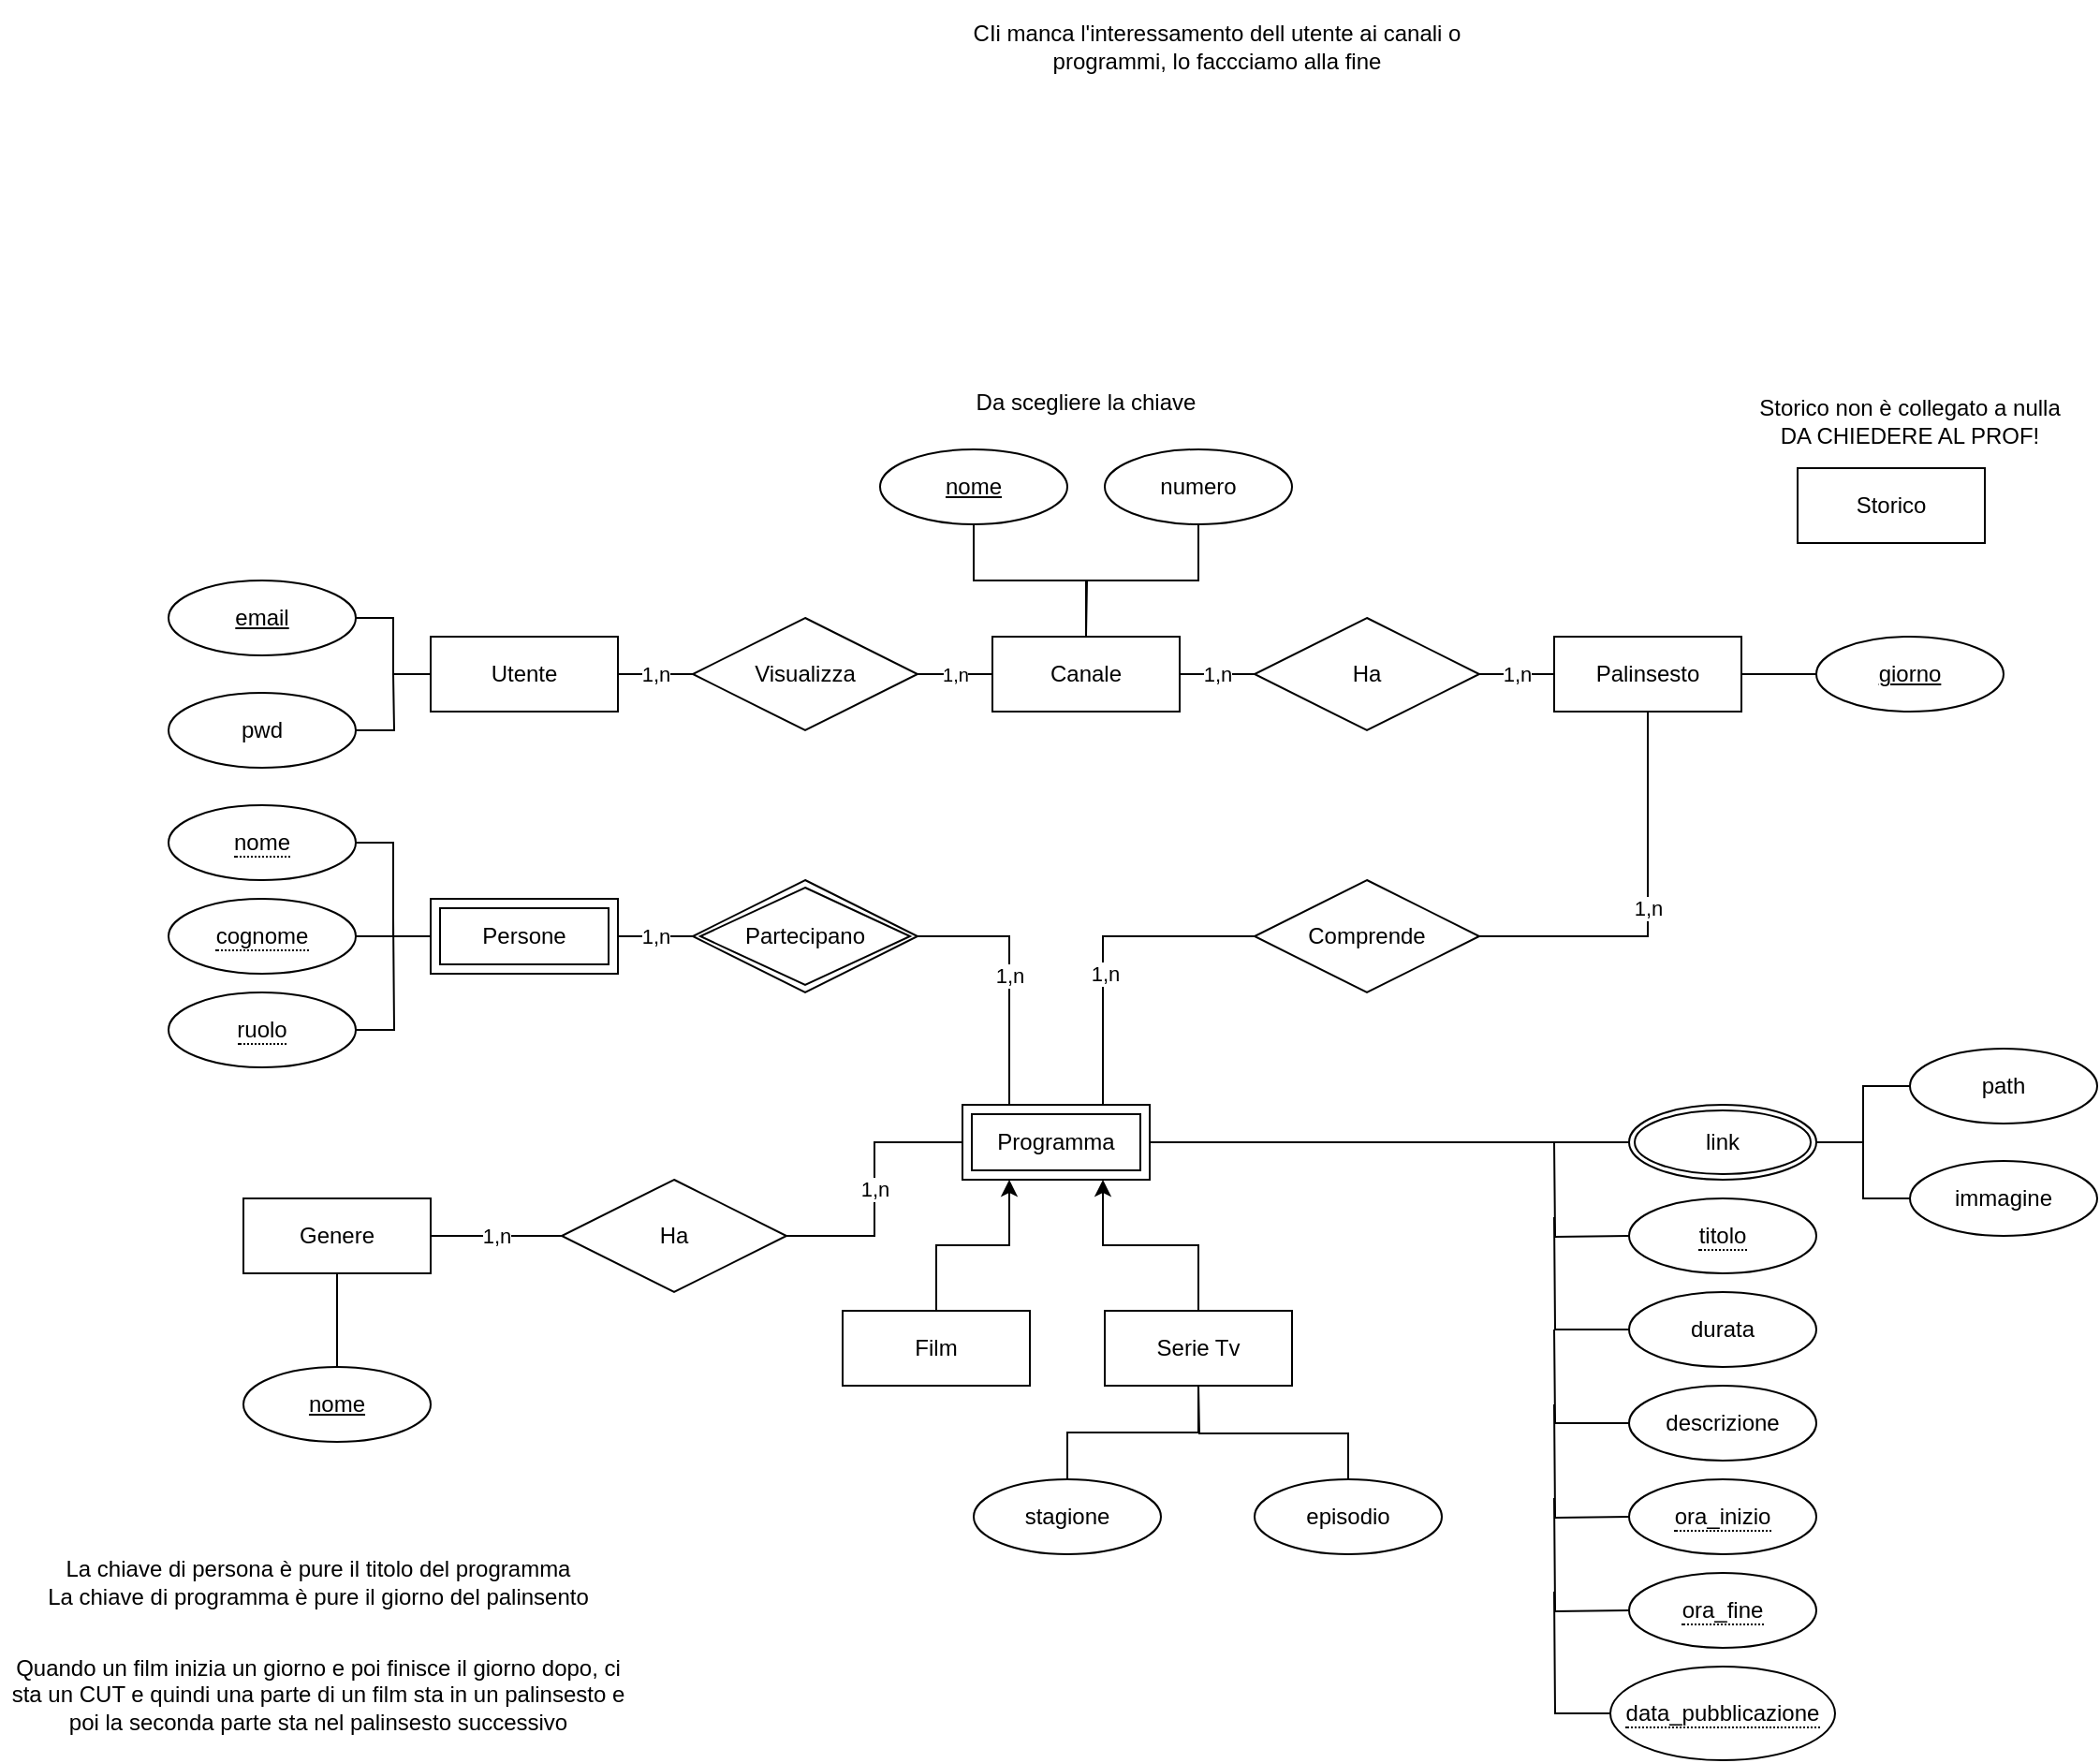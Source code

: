 <mxfile version="18.0.4" type="device" pages="4"><diagram id="h2IBoz4cY3KJrQjndq8O" name="Primo"><mxGraphModel dx="1865" dy="1818" grid="1" gridSize="10" guides="1" tooltips="1" connect="1" arrows="1" fold="1" page="1" pageScale="1" pageWidth="827" pageHeight="1169" math="0" shadow="0"><root><mxCell id="0"/><mxCell id="1" parent="0"/><mxCell id="lBDulczyBrO3OwaCOrFs-15" style="edgeStyle=orthogonalEdgeStyle;rounded=0;orthogonalLoop=1;jettySize=auto;html=1;exitX=0;exitY=0.5;exitDx=0;exitDy=0;entryX=1;entryY=0.5;entryDx=0;entryDy=0;endArrow=none;endFill=0;" parent="1" source="zZvcNSJJrDONzldh4EZ2-1" target="lBDulczyBrO3OwaCOrFs-13" edge="1"><mxGeometry relative="1" as="geometry"/></mxCell><mxCell id="zZvcNSJJrDONzldh4EZ2-1" value="Utente" style="whiteSpace=wrap;html=1;align=center;" parent="1" vertex="1"><mxGeometry x="80" y="80" width="100" height="40" as="geometry"/></mxCell><mxCell id="zZvcNSJJrDONzldh4EZ2-3" value="1,n" style="rounded=0;orthogonalLoop=1;jettySize=auto;html=1;entryX=1;entryY=0.5;entryDx=0;entryDy=0;endArrow=none;endFill=0;" parent="1" source="zZvcNSJJrDONzldh4EZ2-2" target="zZvcNSJJrDONzldh4EZ2-1" edge="1"><mxGeometry relative="1" as="geometry"/></mxCell><mxCell id="lBDulczyBrO3OwaCOrFs-2" style="edgeStyle=orthogonalEdgeStyle;rounded=0;orthogonalLoop=1;jettySize=auto;html=1;entryX=0;entryY=0.5;entryDx=0;entryDy=0;endArrow=none;endFill=0;" parent="1" source="zZvcNSJJrDONzldh4EZ2-2" target="lBDulczyBrO3OwaCOrFs-1" edge="1"><mxGeometry relative="1" as="geometry"/></mxCell><mxCell id="lBDulczyBrO3OwaCOrFs-93" value="1,n" style="edgeStyle=orthogonalEdgeStyle;rounded=0;orthogonalLoop=1;jettySize=auto;html=1;fontSize=10;endArrow=none;endFill=0;" parent="1" source="zZvcNSJJrDONzldh4EZ2-2" target="lBDulczyBrO3OwaCOrFs-1" edge="1"><mxGeometry relative="1" as="geometry"/></mxCell><mxCell id="zZvcNSJJrDONzldh4EZ2-2" value="Visualizza" style="shape=rhombus;perimeter=rhombusPerimeter;whiteSpace=wrap;html=1;align=center;" parent="1" vertex="1"><mxGeometry x="220" y="70" width="120" height="60" as="geometry"/></mxCell><mxCell id="lBDulczyBrO3OwaCOrFs-5" value="1,n" style="edgeStyle=orthogonalEdgeStyle;rounded=0;orthogonalLoop=1;jettySize=auto;html=1;exitX=1;exitY=0.5;exitDx=0;exitDy=0;entryX=0;entryY=0.5;entryDx=0;entryDy=0;endArrow=none;endFill=0;" parent="1" source="lBDulczyBrO3OwaCOrFs-1" target="lBDulczyBrO3OwaCOrFs-3" edge="1"><mxGeometry relative="1" as="geometry"/></mxCell><mxCell id="lBDulczyBrO3OwaCOrFs-1" value="Canale" style="whiteSpace=wrap;html=1;align=center;" parent="1" vertex="1"><mxGeometry x="380" y="80" width="100" height="40" as="geometry"/></mxCell><mxCell id="lBDulczyBrO3OwaCOrFs-6" value="1,n" style="edgeStyle=orthogonalEdgeStyle;rounded=0;orthogonalLoop=1;jettySize=auto;html=1;exitX=1;exitY=0.5;exitDx=0;exitDy=0;entryX=0;entryY=0.5;entryDx=0;entryDy=0;endArrow=none;endFill=0;" parent="1" source="lBDulczyBrO3OwaCOrFs-3" target="lBDulczyBrO3OwaCOrFs-4" edge="1"><mxGeometry relative="1" as="geometry"/></mxCell><mxCell id="lBDulczyBrO3OwaCOrFs-3" value="Ha" style="shape=rhombus;perimeter=rhombusPerimeter;whiteSpace=wrap;html=1;align=center;" parent="1" vertex="1"><mxGeometry x="520" y="70" width="120" height="60" as="geometry"/></mxCell><mxCell id="lBDulczyBrO3OwaCOrFs-4" value="Palinsesto" style="whiteSpace=wrap;html=1;align=center;" parent="1" vertex="1"><mxGeometry x="680" y="80" width="100" height="40" as="geometry"/></mxCell><mxCell id="lBDulczyBrO3OwaCOrFs-8" value="1,n" style="edgeStyle=orthogonalEdgeStyle;rounded=0;orthogonalLoop=1;jettySize=auto;html=1;exitX=1;exitY=0.5;exitDx=0;exitDy=0;entryX=0.5;entryY=1;entryDx=0;entryDy=0;endArrow=none;endFill=0;" parent="1" source="lBDulczyBrO3OwaCOrFs-7" target="lBDulczyBrO3OwaCOrFs-4" edge="1"><mxGeometry relative="1" as="geometry"/></mxCell><mxCell id="lBDulczyBrO3OwaCOrFs-72" value="1,n" style="edgeStyle=orthogonalEdgeStyle;rounded=0;orthogonalLoop=1;jettySize=auto;html=1;entryX=0.75;entryY=0;entryDx=0;entryDy=0;endArrow=none;endFill=0;" parent="1" source="lBDulczyBrO3OwaCOrFs-7" target="lBDulczyBrO3OwaCOrFs-30" edge="1"><mxGeometry x="0.181" y="1" relative="1" as="geometry"><mxPoint as="offset"/></mxGeometry></mxCell><mxCell id="lBDulczyBrO3OwaCOrFs-7" value="Comprende" style="shape=rhombus;perimeter=rhombusPerimeter;whiteSpace=wrap;html=1;align=center;" parent="1" vertex="1"><mxGeometry x="520" y="210" width="120" height="60" as="geometry"/></mxCell><mxCell id="lBDulczyBrO3OwaCOrFs-16" style="edgeStyle=orthogonalEdgeStyle;rounded=0;orthogonalLoop=1;jettySize=auto;html=1;endArrow=none;endFill=0;" parent="1" source="lBDulczyBrO3OwaCOrFs-12" edge="1"><mxGeometry relative="1" as="geometry"><mxPoint x="60" y="100" as="targetPoint"/></mxGeometry></mxCell><mxCell id="lBDulczyBrO3OwaCOrFs-12" value="pwd" style="ellipse;whiteSpace=wrap;html=1;align=center;" parent="1" vertex="1"><mxGeometry x="-60" y="110" width="100" height="40" as="geometry"/></mxCell><mxCell id="lBDulczyBrO3OwaCOrFs-13" value="email" style="ellipse;whiteSpace=wrap;html=1;align=center;fontStyle=4;" parent="1" vertex="1"><mxGeometry x="-60" y="50" width="100" height="40" as="geometry"/></mxCell><mxCell id="lBDulczyBrO3OwaCOrFs-20" style="edgeStyle=orthogonalEdgeStyle;rounded=0;orthogonalLoop=1;jettySize=auto;html=1;exitX=0.5;exitY=1;exitDx=0;exitDy=0;endArrow=none;endFill=0;" parent="1" source="lBDulczyBrO3OwaCOrFs-17" edge="1"><mxGeometry relative="1" as="geometry"><mxPoint x="430" y="80" as="targetPoint"/></mxGeometry></mxCell><mxCell id="lBDulczyBrO3OwaCOrFs-17" value="nome" style="ellipse;whiteSpace=wrap;html=1;align=center;fontStyle=4;" parent="1" vertex="1"><mxGeometry x="320" y="-20" width="100" height="40" as="geometry"/></mxCell><mxCell id="lBDulczyBrO3OwaCOrFs-19" style="edgeStyle=orthogonalEdgeStyle;rounded=0;orthogonalLoop=1;jettySize=auto;html=1;entryX=0.5;entryY=0;entryDx=0;entryDy=0;endArrow=none;endFill=0;" parent="1" source="lBDulczyBrO3OwaCOrFs-18" target="lBDulczyBrO3OwaCOrFs-1" edge="1"><mxGeometry relative="1" as="geometry"/></mxCell><mxCell id="lBDulczyBrO3OwaCOrFs-18" value="numero" style="ellipse;whiteSpace=wrap;html=1;align=center;" parent="1" vertex="1"><mxGeometry x="440" y="-20" width="100" height="40" as="geometry"/></mxCell><mxCell id="fvGj5PZEEuKwlmAzCE6z-72" style="edgeStyle=orthogonalEdgeStyle;rounded=0;orthogonalLoop=1;jettySize=auto;html=1;endArrow=none;endFill=0;" parent="1" source="lBDulczyBrO3OwaCOrFs-24" target="lBDulczyBrO3OwaCOrFs-4" edge="1"><mxGeometry relative="1" as="geometry"/></mxCell><mxCell id="lBDulczyBrO3OwaCOrFs-24" value="giorno" style="ellipse;whiteSpace=wrap;html=1;align=center;fontStyle=4;" parent="1" vertex="1"><mxGeometry x="820" y="80" width="100" height="40" as="geometry"/></mxCell><mxCell id="fvGj5PZEEuKwlmAzCE6z-73" style="edgeStyle=orthogonalEdgeStyle;rounded=0;orthogonalLoop=1;jettySize=auto;html=1;exitX=0;exitY=0.5;exitDx=0;exitDy=0;endArrow=none;endFill=0;" parent="1" edge="1"><mxGeometry relative="1" as="geometry"><mxPoint x="680" y="490" as="targetPoint"/><mxPoint x="720" y="550" as="sourcePoint"/></mxGeometry></mxCell><mxCell id="fvGj5PZEEuKwlmAzCE6z-74" style="edgeStyle=orthogonalEdgeStyle;rounded=0;orthogonalLoop=1;jettySize=auto;html=1;endArrow=none;endFill=0;" parent="1" edge="1"><mxGeometry relative="1" as="geometry"><mxPoint x="680" y="540" as="targetPoint"/><mxPoint x="720" y="600" as="sourcePoint"/></mxGeometry></mxCell><mxCell id="lBDulczyBrO3OwaCOrFs-30" value="Programma" style="shape=ext;margin=3;double=1;whiteSpace=wrap;html=1;align=center;" parent="1" vertex="1"><mxGeometry x="364" y="330" width="100" height="40" as="geometry"/></mxCell><mxCell id="lBDulczyBrO3OwaCOrFs-66" style="edgeStyle=orthogonalEdgeStyle;rounded=0;orthogonalLoop=1;jettySize=auto;html=1;exitX=0;exitY=0.5;exitDx=0;exitDy=0;endArrow=none;endFill=0;" parent="1" edge="1"><mxGeometry relative="1" as="geometry"><mxPoint x="680" y="350" as="targetPoint"/><mxPoint x="720" y="400" as="sourcePoint"/></mxGeometry></mxCell><mxCell id="lBDulczyBrO3OwaCOrFs-68" style="edgeStyle=orthogonalEdgeStyle;rounded=0;orthogonalLoop=1;jettySize=auto;html=1;endArrow=none;endFill=0;" parent="1" source="lBDulczyBrO3OwaCOrFs-34" edge="1"><mxGeometry relative="1" as="geometry"><mxPoint x="680" y="390" as="targetPoint"/></mxGeometry></mxCell><mxCell id="lBDulczyBrO3OwaCOrFs-34" value="durata" style="ellipse;whiteSpace=wrap;html=1;align=center;" parent="1" vertex="1"><mxGeometry x="720" y="430" width="100" height="40" as="geometry"/></mxCell><mxCell id="lBDulczyBrO3OwaCOrFs-69" style="edgeStyle=orthogonalEdgeStyle;rounded=0;orthogonalLoop=1;jettySize=auto;html=1;exitX=0;exitY=0.5;exitDx=0;exitDy=0;endArrow=none;endFill=0;" parent="1" source="lBDulczyBrO3OwaCOrFs-35" edge="1"><mxGeometry relative="1" as="geometry"><mxPoint x="680" y="450" as="targetPoint"/></mxGeometry></mxCell><mxCell id="lBDulczyBrO3OwaCOrFs-35" value="descrizione" style="ellipse;whiteSpace=wrap;html=1;align=center;" parent="1" vertex="1"><mxGeometry x="720" y="480" width="100" height="40" as="geometry"/></mxCell><mxCell id="lBDulczyBrO3OwaCOrFs-52" style="edgeStyle=orthogonalEdgeStyle;rounded=0;orthogonalLoop=1;jettySize=auto;html=1;entryX=1;entryY=0.5;entryDx=0;entryDy=0;endArrow=none;endFill=0;" parent="1" source="lBDulczyBrO3OwaCOrFs-46" target="lBDulczyBrO3OwaCOrFs-30" edge="1"><mxGeometry relative="1" as="geometry"/></mxCell><mxCell id="lBDulczyBrO3OwaCOrFs-46" value="link" style="ellipse;shape=doubleEllipse;margin=3;whiteSpace=wrap;html=1;align=center;" parent="1" vertex="1"><mxGeometry x="720" y="330" width="100" height="40" as="geometry"/></mxCell><mxCell id="lBDulczyBrO3OwaCOrFs-51" style="edgeStyle=orthogonalEdgeStyle;rounded=0;orthogonalLoop=1;jettySize=auto;html=1;exitX=0;exitY=0.5;exitDx=0;exitDy=0;endArrow=none;endFill=0;" parent="1" source="lBDulczyBrO3OwaCOrFs-47" target="lBDulczyBrO3OwaCOrFs-46" edge="1"><mxGeometry relative="1" as="geometry"/></mxCell><mxCell id="lBDulczyBrO3OwaCOrFs-47" value="path" style="ellipse;whiteSpace=wrap;html=1;align=center;" parent="1" vertex="1"><mxGeometry x="870" y="300" width="100" height="40" as="geometry"/></mxCell><mxCell id="lBDulczyBrO3OwaCOrFs-50" style="edgeStyle=orthogonalEdgeStyle;rounded=0;orthogonalLoop=1;jettySize=auto;html=1;entryX=1;entryY=0.5;entryDx=0;entryDy=0;endArrow=none;endFill=0;" parent="1" source="lBDulczyBrO3OwaCOrFs-48" target="lBDulczyBrO3OwaCOrFs-46" edge="1"><mxGeometry relative="1" as="geometry"/></mxCell><mxCell id="lBDulczyBrO3OwaCOrFs-48" value="immagine" style="ellipse;whiteSpace=wrap;html=1;align=center;" parent="1" vertex="1"><mxGeometry x="870" y="360" width="100" height="40" as="geometry"/></mxCell><mxCell id="lBDulczyBrO3OwaCOrFs-70" value="1,n" style="edgeStyle=orthogonalEdgeStyle;rounded=0;orthogonalLoop=1;jettySize=auto;html=1;entryX=0.25;entryY=0;entryDx=0;entryDy=0;endArrow=none;endFill=0;" parent="1" source="lBDulczyBrO3OwaCOrFs-56" target="lBDulczyBrO3OwaCOrFs-30" edge="1"><mxGeometry relative="1" as="geometry"/></mxCell><mxCell id="lBDulczyBrO3OwaCOrFs-56" value="Partecipano" style="shape=rhombus;double=1;perimeter=rhombusPerimeter;whiteSpace=wrap;html=1;align=center;" parent="1" vertex="1"><mxGeometry x="220" y="210" width="120" height="60" as="geometry"/></mxCell><mxCell id="lBDulczyBrO3OwaCOrFs-59" value="1,n" style="edgeStyle=orthogonalEdgeStyle;rounded=0;orthogonalLoop=1;jettySize=auto;html=1;entryX=0;entryY=0.5;entryDx=0;entryDy=0;endArrow=none;endFill=0;" parent="1" source="lBDulczyBrO3OwaCOrFs-58" target="lBDulczyBrO3OwaCOrFs-56" edge="1"><mxGeometry relative="1" as="geometry"/></mxCell><mxCell id="lBDulczyBrO3OwaCOrFs-58" value="Persone" style="shape=ext;margin=3;double=1;whiteSpace=wrap;html=1;align=center;" parent="1" vertex="1"><mxGeometry x="80" y="220" width="100" height="40" as="geometry"/></mxCell><mxCell id="lBDulczyBrO3OwaCOrFs-64" style="edgeStyle=orthogonalEdgeStyle;rounded=0;orthogonalLoop=1;jettySize=auto;html=1;exitX=1;exitY=0.5;exitDx=0;exitDy=0;entryX=0;entryY=0.5;entryDx=0;entryDy=0;endArrow=none;endFill=0;" parent="1" source="lBDulczyBrO3OwaCOrFs-60" target="lBDulczyBrO3OwaCOrFs-58" edge="1"><mxGeometry relative="1" as="geometry"/></mxCell><mxCell id="lBDulczyBrO3OwaCOrFs-60" value="&lt;span style=&quot;border-bottom: 1px dotted&quot;&gt;nome&lt;/span&gt;" style="ellipse;whiteSpace=wrap;html=1;align=center;" parent="1" vertex="1"><mxGeometry x="-60" y="170" width="100" height="40" as="geometry"/></mxCell><mxCell id="lBDulczyBrO3OwaCOrFs-63" style="edgeStyle=orthogonalEdgeStyle;rounded=0;orthogonalLoop=1;jettySize=auto;html=1;exitX=1;exitY=0.5;exitDx=0;exitDy=0;entryX=0;entryY=0.5;entryDx=0;entryDy=0;endArrow=none;endFill=0;" parent="1" source="lBDulczyBrO3OwaCOrFs-61" target="lBDulczyBrO3OwaCOrFs-58" edge="1"><mxGeometry relative="1" as="geometry"/></mxCell><mxCell id="lBDulczyBrO3OwaCOrFs-61" value="&lt;span style=&quot;border-bottom: 1px dotted&quot;&gt;cognome&lt;/span&gt;" style="ellipse;whiteSpace=wrap;html=1;align=center;" parent="1" vertex="1"><mxGeometry x="-60" y="220" width="100" height="40" as="geometry"/></mxCell><mxCell id="lBDulczyBrO3OwaCOrFs-65" style="edgeStyle=orthogonalEdgeStyle;rounded=0;orthogonalLoop=1;jettySize=auto;html=1;exitX=1;exitY=0.5;exitDx=0;exitDy=0;endArrow=none;endFill=0;" parent="1" source="lBDulczyBrO3OwaCOrFs-62" edge="1"><mxGeometry relative="1" as="geometry"><mxPoint x="60" y="230" as="targetPoint"/></mxGeometry></mxCell><mxCell id="lBDulczyBrO3OwaCOrFs-62" value="&lt;span style=&quot;border-bottom: 1px dotted&quot;&gt;ruolo&lt;/span&gt;" style="ellipse;whiteSpace=wrap;html=1;align=center;" parent="1" vertex="1"><mxGeometry x="-60" y="270" width="100" height="40" as="geometry"/></mxCell><mxCell id="lBDulczyBrO3OwaCOrFs-82" value="1,n" style="edgeStyle=orthogonalEdgeStyle;rounded=0;orthogonalLoop=1;jettySize=auto;html=1;entryX=0;entryY=0.5;entryDx=0;entryDy=0;endArrow=none;endFill=0;" parent="1" source="lBDulczyBrO3OwaCOrFs-81" target="lBDulczyBrO3OwaCOrFs-30" edge="1"><mxGeometry relative="1" as="geometry"/></mxCell><mxCell id="lBDulczyBrO3OwaCOrFs-81" value="Ha" style="shape=rhombus;perimeter=rhombusPerimeter;whiteSpace=wrap;html=1;align=center;" parent="1" vertex="1"><mxGeometry x="150" y="370" width="120" height="60" as="geometry"/></mxCell><mxCell id="lBDulczyBrO3OwaCOrFs-84" value="1,n" style="edgeStyle=orthogonalEdgeStyle;rounded=0;orthogonalLoop=1;jettySize=auto;html=1;endArrow=none;endFill=0;" parent="1" source="lBDulczyBrO3OwaCOrFs-83" target="lBDulczyBrO3OwaCOrFs-81" edge="1"><mxGeometry relative="1" as="geometry"/></mxCell><mxCell id="lBDulczyBrO3OwaCOrFs-83" value="Genere" style="whiteSpace=wrap;html=1;align=center;" parent="1" vertex="1"><mxGeometry x="-20" y="380" width="100" height="40" as="geometry"/></mxCell><mxCell id="lBDulczyBrO3OwaCOrFs-86" style="edgeStyle=orthogonalEdgeStyle;rounded=0;orthogonalLoop=1;jettySize=auto;html=1;exitX=0.5;exitY=0;exitDx=0;exitDy=0;entryX=0.5;entryY=1;entryDx=0;entryDy=0;endArrow=none;endFill=0;" parent="1" source="lBDulczyBrO3OwaCOrFs-85" target="lBDulczyBrO3OwaCOrFs-83" edge="1"><mxGeometry relative="1" as="geometry"/></mxCell><mxCell id="lBDulczyBrO3OwaCOrFs-85" value="nome" style="ellipse;whiteSpace=wrap;html=1;align=center;fontStyle=4;" parent="1" vertex="1"><mxGeometry x="-20" y="470" width="100" height="40" as="geometry"/></mxCell><mxCell id="lBDulczyBrO3OwaCOrFs-91" value="Storico" style="whiteSpace=wrap;html=1;align=center;" parent="1" vertex="1"><mxGeometry x="810" y="-10" width="100" height="40" as="geometry"/></mxCell><mxCell id="lBDulczyBrO3OwaCOrFs-92" value="Storico non è collegato a nulla&lt;br&gt;DA CHIEDERE AL PROF!" style="text;html=1;strokeColor=none;fillColor=none;align=center;verticalAlign=middle;whiteSpace=wrap;rounded=0;" parent="1" vertex="1"><mxGeometry x="770" y="-50" width="200" height="30" as="geometry"/></mxCell><mxCell id="3eGqQLiNeJ6fAhSRAO4Z-4" value="La chiave di persona è pure il titolo del programma&lt;br&gt;La chiave di programma è pure il giorno del palinsento" style="text;html=1;strokeColor=none;fillColor=none;align=center;verticalAlign=middle;whiteSpace=wrap;rounded=0;fontColor=#000000;" parent="1" vertex="1"><mxGeometry x="-140" y="560" width="320" height="50" as="geometry"/></mxCell><mxCell id="fvGj5PZEEuKwlmAzCE6z-71" style="edgeStyle=orthogonalEdgeStyle;rounded=0;orthogonalLoop=1;jettySize=auto;html=1;exitX=0.5;exitY=0;exitDx=0;exitDy=0;entryX=0.75;entryY=1;entryDx=0;entryDy=0;endArrow=classic;endFill=1;" parent="1" source="fvGj5PZEEuKwlmAzCE6z-68" target="lBDulczyBrO3OwaCOrFs-30" edge="1"><mxGeometry relative="1" as="geometry"/></mxCell><mxCell id="fvGj5PZEEuKwlmAzCE6z-68" value="Serie Tv" style="whiteSpace=wrap;html=1;align=center;" parent="1" vertex="1"><mxGeometry x="440" y="440" width="100" height="40" as="geometry"/></mxCell><mxCell id="fvGj5PZEEuKwlmAzCE6z-70" style="edgeStyle=orthogonalEdgeStyle;rounded=0;orthogonalLoop=1;jettySize=auto;html=1;exitX=0.5;exitY=0;exitDx=0;exitDy=0;entryX=0.25;entryY=1;entryDx=0;entryDy=0;endArrow=classic;endFill=1;startArrow=none;startFill=0;" parent="1" source="fvGj5PZEEuKwlmAzCE6z-69" target="lBDulczyBrO3OwaCOrFs-30" edge="1"><mxGeometry relative="1" as="geometry"/></mxCell><mxCell id="fvGj5PZEEuKwlmAzCE6z-69" value="Film" style="whiteSpace=wrap;html=1;align=center;" parent="1" vertex="1"><mxGeometry x="300" y="440" width="100" height="40" as="geometry"/></mxCell><mxCell id="fvGj5PZEEuKwlmAzCE6z-76" value="&lt;span style=&quot;border-bottom: 1px dotted&quot;&gt;titolo&lt;/span&gt;" style="ellipse;whiteSpace=wrap;html=1;align=center;" parent="1" vertex="1"><mxGeometry x="720" y="380" width="100" height="40" as="geometry"/></mxCell><mxCell id="fvGj5PZEEuKwlmAzCE6z-97" value="&lt;span style=&quot;border-bottom: 1px dotted&quot;&gt;ora_inizio&lt;/span&gt;" style="ellipse;whiteSpace=wrap;html=1;align=center;" parent="1" vertex="1"><mxGeometry x="720" y="530" width="100" height="40" as="geometry"/></mxCell><mxCell id="fvGj5PZEEuKwlmAzCE6z-98" value="&lt;span style=&quot;border-bottom: 1px dotted&quot;&gt;ora_fine&lt;/span&gt;" style="ellipse;whiteSpace=wrap;html=1;align=center;" parent="1" vertex="1"><mxGeometry x="720" y="580" width="100" height="40" as="geometry"/></mxCell><mxCell id="fmQybkXkbJlXrOeWizsi-1" value="Quando un film inizia un giorno e poi finisce il giorno dopo, ci sta un CUT e quindi una parte di un film sta in un palinsesto e poi la seconda parte sta nel palinsesto successivo" style="text;html=1;strokeColor=none;fillColor=none;align=center;verticalAlign=middle;whiteSpace=wrap;rounded=0;" parent="1" vertex="1"><mxGeometry x="-150" y="610" width="340" height="70" as="geometry"/></mxCell><mxCell id="atrnI0-tJFgncXt6DXWg-1" value="CIi manca l'interessamento dell utente ai canali o programmi, lo faccciamo alla fine" style="text;html=1;strokeColor=none;fillColor=none;align=center;verticalAlign=middle;whiteSpace=wrap;rounded=0;" parent="1" vertex="1"><mxGeometry x="360" y="-260" width="280" height="50" as="geometry"/></mxCell><mxCell id="PpiL-oFXX4autDqYVKVw-1" value="Da scegliere la chiave" style="text;html=1;strokeColor=none;fillColor=none;align=center;verticalAlign=middle;whiteSpace=wrap;rounded=0;" parent="1" vertex="1"><mxGeometry x="330" y="-60" width="200" height="30" as="geometry"/></mxCell><mxCell id="PpiL-oFXX4autDqYVKVw-3" style="edgeStyle=orthogonalEdgeStyle;rounded=0;orthogonalLoop=1;jettySize=auto;html=1;exitX=0;exitY=0.5;exitDx=0;exitDy=0;endArrow=none;endFill=0;" parent="1" source="PpiL-oFXX4autDqYVKVw-2" edge="1"><mxGeometry relative="1" as="geometry"><mxPoint x="680" y="590" as="targetPoint"/></mxGeometry></mxCell><mxCell id="PpiL-oFXX4autDqYVKVw-2" value="&lt;span style=&quot;border-bottom: 1px dotted&quot;&gt;data_pubblicazione&lt;/span&gt;" style="ellipse;whiteSpace=wrap;html=1;align=center;" parent="1" vertex="1"><mxGeometry x="710" y="630" width="120" height="50" as="geometry"/></mxCell><mxCell id="heRxFMeWAI7dKkMZ7iZ8-7" style="edgeStyle=orthogonalEdgeStyle;rounded=0;orthogonalLoop=1;jettySize=auto;html=1;exitX=0.5;exitY=0;exitDx=0;exitDy=0;entryX=0.5;entryY=1;entryDx=0;entryDy=0;startArrow=none;startFill=0;endArrow=none;endFill=0;" parent="1" source="heRxFMeWAI7dKkMZ7iZ8-5" target="fvGj5PZEEuKwlmAzCE6z-68" edge="1"><mxGeometry relative="1" as="geometry"/></mxCell><mxCell id="heRxFMeWAI7dKkMZ7iZ8-5" value="stagione" style="ellipse;whiteSpace=wrap;html=1;align=center;" parent="1" vertex="1"><mxGeometry x="370" y="530" width="100" height="40" as="geometry"/></mxCell><mxCell id="heRxFMeWAI7dKkMZ7iZ8-8" style="edgeStyle=orthogonalEdgeStyle;rounded=0;orthogonalLoop=1;jettySize=auto;html=1;exitX=0.5;exitY=0;exitDx=0;exitDy=0;startArrow=none;startFill=0;endArrow=none;endFill=0;" parent="1" source="heRxFMeWAI7dKkMZ7iZ8-6" edge="1"><mxGeometry relative="1" as="geometry"><mxPoint x="490.0" y="480.0" as="targetPoint"/></mxGeometry></mxCell><mxCell id="heRxFMeWAI7dKkMZ7iZ8-6" value="episodio" style="ellipse;whiteSpace=wrap;html=1;align=center;" parent="1" vertex="1"><mxGeometry x="520" y="530" width="100" height="40" as="geometry"/></mxCell></root></mxGraphModel></diagram><diagram id="yqji2s-Ldy_ku9QJ87mh" name="Primo_Ristr"><mxGraphModel dx="211" dy="1818" grid="1" gridSize="10" guides="1" tooltips="1" connect="1" arrows="1" fold="1" page="1" pageScale="1" pageWidth="827" pageHeight="1169" math="0" shadow="0"><root><mxCell id="0"/><mxCell id="1" parent="0"/><mxCell id="toSMFVTrZz60aaSVxzh4-1" style="edgeStyle=orthogonalEdgeStyle;rounded=0;orthogonalLoop=1;jettySize=auto;html=1;exitX=0;exitY=0.5;exitDx=0;exitDy=0;entryX=1;entryY=0.5;entryDx=0;entryDy=0;endArrow=none;endFill=0;" parent="1" source="toSMFVTrZz60aaSVxzh4-2" target="toSMFVTrZz60aaSVxzh4-17" edge="1"><mxGeometry relative="1" as="geometry"/></mxCell><mxCell id="toSMFVTrZz60aaSVxzh4-2" value="Utente" style="whiteSpace=wrap;html=1;align=center;" parent="1" vertex="1"><mxGeometry x="1210" y="44" width="100" height="40" as="geometry"/></mxCell><mxCell id="toSMFVTrZz60aaSVxzh4-3" value="1,n" style="rounded=0;orthogonalLoop=1;jettySize=auto;html=1;entryX=1;entryY=0.5;entryDx=0;entryDy=0;endArrow=none;endFill=0;" parent="1" source="toSMFVTrZz60aaSVxzh4-6" target="toSMFVTrZz60aaSVxzh4-2" edge="1"><mxGeometry relative="1" as="geometry"/></mxCell><mxCell id="toSMFVTrZz60aaSVxzh4-4" style="edgeStyle=orthogonalEdgeStyle;rounded=0;orthogonalLoop=1;jettySize=auto;html=1;entryX=0;entryY=0.5;entryDx=0;entryDy=0;endArrow=none;endFill=0;" parent="1" source="toSMFVTrZz60aaSVxzh4-6" target="toSMFVTrZz60aaSVxzh4-8" edge="1"><mxGeometry relative="1" as="geometry"/></mxCell><mxCell id="toSMFVTrZz60aaSVxzh4-5" value="1,n" style="edgeStyle=orthogonalEdgeStyle;rounded=0;orthogonalLoop=1;jettySize=auto;html=1;fontSize=10;endArrow=none;endFill=0;" parent="1" source="toSMFVTrZz60aaSVxzh4-6" target="toSMFVTrZz60aaSVxzh4-8" edge="1"><mxGeometry relative="1" as="geometry"/></mxCell><mxCell id="toSMFVTrZz60aaSVxzh4-6" value="Visualizza" style="shape=rhombus;perimeter=rhombusPerimeter;whiteSpace=wrap;html=1;align=center;" parent="1" vertex="1"><mxGeometry x="1350" y="34" width="120" height="60" as="geometry"/></mxCell><mxCell id="toSMFVTrZz60aaSVxzh4-7" value="1,n" style="edgeStyle=orthogonalEdgeStyle;rounded=0;orthogonalLoop=1;jettySize=auto;html=1;exitX=1;exitY=0.5;exitDx=0;exitDy=0;entryX=0;entryY=0.5;entryDx=0;entryDy=0;endArrow=none;endFill=0;" parent="1" source="toSMFVTrZz60aaSVxzh4-8" target="toSMFVTrZz60aaSVxzh4-10" edge="1"><mxGeometry relative="1" as="geometry"/></mxCell><mxCell id="toSMFVTrZz60aaSVxzh4-8" value="Canale" style="whiteSpace=wrap;html=1;align=center;" parent="1" vertex="1"><mxGeometry x="1510" y="44" width="100" height="40" as="geometry"/></mxCell><mxCell id="toSMFVTrZz60aaSVxzh4-9" value="1,n" style="edgeStyle=orthogonalEdgeStyle;rounded=0;orthogonalLoop=1;jettySize=auto;html=1;exitX=1;exitY=0.5;exitDx=0;exitDy=0;entryX=0;entryY=0.5;entryDx=0;entryDy=0;endArrow=none;endFill=0;" parent="1" source="toSMFVTrZz60aaSVxzh4-10" target="toSMFVTrZz60aaSVxzh4-11" edge="1"><mxGeometry relative="1" as="geometry"/></mxCell><mxCell id="toSMFVTrZz60aaSVxzh4-10" value="Ha" style="shape=rhombus;perimeter=rhombusPerimeter;whiteSpace=wrap;html=1;align=center;" parent="1" vertex="1"><mxGeometry x="1650" y="34" width="120" height="60" as="geometry"/></mxCell><mxCell id="toSMFVTrZz60aaSVxzh4-11" value="Palinsesto" style="whiteSpace=wrap;html=1;align=center;" parent="1" vertex="1"><mxGeometry x="1810" y="44" width="100" height="40" as="geometry"/></mxCell><mxCell id="toSMFVTrZz60aaSVxzh4-12" value="1,n" style="edgeStyle=orthogonalEdgeStyle;rounded=0;orthogonalLoop=1;jettySize=auto;html=1;exitX=1;exitY=0.5;exitDx=0;exitDy=0;entryX=0.5;entryY=1;entryDx=0;entryDy=0;endArrow=none;endFill=0;" parent="1" source="toSMFVTrZz60aaSVxzh4-14" target="toSMFVTrZz60aaSVxzh4-11" edge="1"><mxGeometry relative="1" as="geometry"/></mxCell><mxCell id="toSMFVTrZz60aaSVxzh4-13" value="1,n" style="edgeStyle=orthogonalEdgeStyle;rounded=0;orthogonalLoop=1;jettySize=auto;html=1;entryX=0.75;entryY=0;entryDx=0;entryDy=0;endArrow=none;endFill=0;" parent="1" source="toSMFVTrZz60aaSVxzh4-14" target="toSMFVTrZz60aaSVxzh4-27" edge="1"><mxGeometry x="0.181" y="1" relative="1" as="geometry"><mxPoint as="offset"/></mxGeometry></mxCell><mxCell id="toSMFVTrZz60aaSVxzh4-14" value="Comprende" style="shape=rhombus;perimeter=rhombusPerimeter;whiteSpace=wrap;html=1;align=center;" parent="1" vertex="1"><mxGeometry x="1650" y="174" width="120" height="60" as="geometry"/></mxCell><mxCell id="toSMFVTrZz60aaSVxzh4-15" style="edgeStyle=orthogonalEdgeStyle;rounded=0;orthogonalLoop=1;jettySize=auto;html=1;endArrow=none;endFill=0;" parent="1" source="toSMFVTrZz60aaSVxzh4-16" edge="1"><mxGeometry relative="1" as="geometry"><mxPoint x="1190.0" y="64" as="targetPoint"/></mxGeometry></mxCell><mxCell id="toSMFVTrZz60aaSVxzh4-16" value="pwd" style="ellipse;whiteSpace=wrap;html=1;align=center;" parent="1" vertex="1"><mxGeometry x="1070" y="74" width="100" height="40" as="geometry"/></mxCell><mxCell id="toSMFVTrZz60aaSVxzh4-17" value="email" style="ellipse;whiteSpace=wrap;html=1;align=center;fontStyle=4;" parent="1" vertex="1"><mxGeometry x="1070" y="14" width="100" height="40" as="geometry"/></mxCell><mxCell id="toSMFVTrZz60aaSVxzh4-18" style="edgeStyle=orthogonalEdgeStyle;rounded=0;orthogonalLoop=1;jettySize=auto;html=1;exitX=0.5;exitY=1;exitDx=0;exitDy=0;endArrow=none;endFill=0;" parent="1" source="toSMFVTrZz60aaSVxzh4-19" edge="1"><mxGeometry relative="1" as="geometry"><mxPoint x="1560" y="44" as="targetPoint"/></mxGeometry></mxCell><mxCell id="toSMFVTrZz60aaSVxzh4-19" value="numero" style="ellipse;whiteSpace=wrap;html=1;align=center;fontStyle=4;" parent="1" vertex="1"><mxGeometry x="1450" y="-56" width="100" height="40" as="geometry"/></mxCell><mxCell id="toSMFVTrZz60aaSVxzh4-20" style="edgeStyle=orthogonalEdgeStyle;rounded=0;orthogonalLoop=1;jettySize=auto;html=1;entryX=0.5;entryY=0;entryDx=0;entryDy=0;endArrow=none;endFill=0;" parent="1" source="toSMFVTrZz60aaSVxzh4-21" target="toSMFVTrZz60aaSVxzh4-8" edge="1"><mxGeometry relative="1" as="geometry"/></mxCell><mxCell id="toSMFVTrZz60aaSVxzh4-21" value="nome" style="ellipse;whiteSpace=wrap;html=1;align=center;" parent="1" vertex="1"><mxGeometry x="1570" y="-56" width="100" height="40" as="geometry"/></mxCell><mxCell id="toSMFVTrZz60aaSVxzh4-22" style="edgeStyle=orthogonalEdgeStyle;rounded=0;orthogonalLoop=1;jettySize=auto;html=1;endArrow=none;endFill=0;" parent="1" source="toSMFVTrZz60aaSVxzh4-23" target="toSMFVTrZz60aaSVxzh4-11" edge="1"><mxGeometry relative="1" as="geometry"/></mxCell><mxCell id="toSMFVTrZz60aaSVxzh4-23" value="giorno" style="ellipse;whiteSpace=wrap;html=1;align=center;fontStyle=4;" parent="1" vertex="1"><mxGeometry x="1950" y="44" width="100" height="40" as="geometry"/></mxCell><mxCell id="toSMFVTrZz60aaSVxzh4-24" style="edgeStyle=orthogonalEdgeStyle;rounded=0;orthogonalLoop=1;jettySize=auto;html=1;exitX=0;exitY=0.5;exitDx=0;exitDy=0;endArrow=none;endFill=0;" parent="1" edge="1"><mxGeometry relative="1" as="geometry"><mxPoint x="1810" y="454" as="targetPoint"/><mxPoint x="1848" y="514" as="sourcePoint"/></mxGeometry></mxCell><mxCell id="toSMFVTrZz60aaSVxzh4-25" style="edgeStyle=orthogonalEdgeStyle;rounded=0;orthogonalLoop=1;jettySize=auto;html=1;exitX=0;exitY=0.5;exitDx=0;exitDy=0;endArrow=none;endFill=0;" parent="1" edge="1"><mxGeometry relative="1" as="geometry"><mxPoint x="1810" y="514" as="targetPoint"/><mxPoint x="1848" y="564" as="sourcePoint"/></mxGeometry></mxCell><mxCell id="SLmvLdgDXCuIv7dNq7Ua-3" style="edgeStyle=orthogonalEdgeStyle;rounded=0;orthogonalLoop=1;jettySize=auto;html=1;exitX=1;exitY=0.5;exitDx=0;exitDy=0;endArrow=none;endFill=0;" parent="1" source="toSMFVTrZz60aaSVxzh4-27" edge="1"><mxGeometry relative="1" as="geometry"><mxPoint x="1810" y="314.444" as="targetPoint"/></mxGeometry></mxCell><mxCell id="toSMFVTrZz60aaSVxzh4-27" value="Programma" style="shape=ext;margin=3;double=1;whiteSpace=wrap;html=1;align=center;" parent="1" vertex="1"><mxGeometry x="1494" y="294" width="100" height="40" as="geometry"/></mxCell><mxCell id="toSMFVTrZz60aaSVxzh4-28" style="edgeStyle=orthogonalEdgeStyle;rounded=0;orthogonalLoop=1;jettySize=auto;html=1;exitX=0;exitY=0.5;exitDx=0;exitDy=0;endArrow=none;endFill=0;" parent="1" edge="1"><mxGeometry relative="1" as="geometry"><mxPoint x="1810" y="314" as="targetPoint"/><mxPoint x="1850" y="364" as="sourcePoint"/></mxGeometry></mxCell><mxCell id="toSMFVTrZz60aaSVxzh4-29" style="edgeStyle=orthogonalEdgeStyle;rounded=0;orthogonalLoop=1;jettySize=auto;html=1;endArrow=none;endFill=0;" parent="1" source="toSMFVTrZz60aaSVxzh4-30" edge="1"><mxGeometry relative="1" as="geometry"><mxPoint x="1810" y="354" as="targetPoint"/></mxGeometry></mxCell><mxCell id="toSMFVTrZz60aaSVxzh4-30" value="durata" style="ellipse;whiteSpace=wrap;html=1;align=center;" parent="1" vertex="1"><mxGeometry x="1850" y="394" width="100" height="40" as="geometry"/></mxCell><mxCell id="toSMFVTrZz60aaSVxzh4-31" style="edgeStyle=orthogonalEdgeStyle;rounded=0;orthogonalLoop=1;jettySize=auto;html=1;exitX=0;exitY=0.5;exitDx=0;exitDy=0;endArrow=none;endFill=0;" parent="1" source="toSMFVTrZz60aaSVxzh4-32" edge="1"><mxGeometry relative="1" as="geometry"><mxPoint x="1810" y="414" as="targetPoint"/></mxGeometry></mxCell><mxCell id="toSMFVTrZz60aaSVxzh4-32" value="descrizione" style="ellipse;whiteSpace=wrap;html=1;align=center;" parent="1" vertex="1"><mxGeometry x="1848" y="444" width="100" height="40" as="geometry"/></mxCell><mxCell id="toSMFVTrZz60aaSVxzh4-33" style="edgeStyle=orthogonalEdgeStyle;rounded=0;orthogonalLoop=1;jettySize=auto;html=1;exitX=0;exitY=0.5;exitDx=0;exitDy=0;entryX=0;entryY=0.5;entryDx=0;entryDy=0;endArrow=none;endFill=0;" parent="1" source="toSMFVTrZz60aaSVxzh4-34" target="toSMFVTrZz60aaSVxzh4-35" edge="1"><mxGeometry relative="1" as="geometry"/></mxCell><mxCell id="toSMFVTrZz60aaSVxzh4-34" value="path" style="ellipse;whiteSpace=wrap;html=1;align=center;" parent="1" vertex="1"><mxGeometry x="2340" y="264" width="100" height="40" as="geometry"/></mxCell><mxCell id="toSMFVTrZz60aaSVxzh4-35" value="immagine" style="ellipse;whiteSpace=wrap;html=1;align=center;" parent="1" vertex="1"><mxGeometry x="2340" y="324" width="100" height="40" as="geometry"/></mxCell><mxCell id="toSMFVTrZz60aaSVxzh4-36" value="1,n" style="edgeStyle=orthogonalEdgeStyle;rounded=0;orthogonalLoop=1;jettySize=auto;html=1;entryX=0.25;entryY=0;entryDx=0;entryDy=0;endArrow=none;endFill=0;" parent="1" source="toSMFVTrZz60aaSVxzh4-37" target="toSMFVTrZz60aaSVxzh4-27" edge="1"><mxGeometry relative="1" as="geometry"/></mxCell><mxCell id="toSMFVTrZz60aaSVxzh4-37" value="Partecipano" style="shape=rhombus;double=1;perimeter=rhombusPerimeter;whiteSpace=wrap;html=1;align=center;" parent="1" vertex="1"><mxGeometry x="1350" y="174" width="120" height="60" as="geometry"/></mxCell><mxCell id="toSMFVTrZz60aaSVxzh4-38" value="1,n" style="edgeStyle=orthogonalEdgeStyle;rounded=0;orthogonalLoop=1;jettySize=auto;html=1;entryX=0;entryY=0.5;entryDx=0;entryDy=0;endArrow=none;endFill=0;" parent="1" source="toSMFVTrZz60aaSVxzh4-39" target="toSMFVTrZz60aaSVxzh4-37" edge="1"><mxGeometry relative="1" as="geometry"/></mxCell><mxCell id="toSMFVTrZz60aaSVxzh4-39" value="Persone" style="shape=ext;margin=3;double=1;whiteSpace=wrap;html=1;align=center;" parent="1" vertex="1"><mxGeometry x="1210" y="184" width="100" height="40" as="geometry"/></mxCell><mxCell id="toSMFVTrZz60aaSVxzh4-40" style="edgeStyle=orthogonalEdgeStyle;rounded=0;orthogonalLoop=1;jettySize=auto;html=1;exitX=1;exitY=0.5;exitDx=0;exitDy=0;entryX=0;entryY=0.5;entryDx=0;entryDy=0;endArrow=none;endFill=0;" parent="1" source="toSMFVTrZz60aaSVxzh4-41" target="toSMFVTrZz60aaSVxzh4-39" edge="1"><mxGeometry relative="1" as="geometry"/></mxCell><mxCell id="toSMFVTrZz60aaSVxzh4-41" value="&lt;span style=&quot;border-bottom: 1px dotted&quot;&gt;nome&lt;/span&gt;" style="ellipse;whiteSpace=wrap;html=1;align=center;" parent="1" vertex="1"><mxGeometry x="1070" y="134" width="100" height="40" as="geometry"/></mxCell><mxCell id="toSMFVTrZz60aaSVxzh4-42" style="edgeStyle=orthogonalEdgeStyle;rounded=0;orthogonalLoop=1;jettySize=auto;html=1;exitX=1;exitY=0.5;exitDx=0;exitDy=0;entryX=0;entryY=0.5;entryDx=0;entryDy=0;endArrow=none;endFill=0;" parent="1" source="toSMFVTrZz60aaSVxzh4-43" target="toSMFVTrZz60aaSVxzh4-39" edge="1"><mxGeometry relative="1" as="geometry"/></mxCell><mxCell id="toSMFVTrZz60aaSVxzh4-43" value="&lt;span style=&quot;border-bottom: 1px dotted&quot;&gt;cognome&lt;/span&gt;" style="ellipse;whiteSpace=wrap;html=1;align=center;" parent="1" vertex="1"><mxGeometry x="1070" y="184" width="100" height="40" as="geometry"/></mxCell><mxCell id="toSMFVTrZz60aaSVxzh4-44" style="edgeStyle=orthogonalEdgeStyle;rounded=0;orthogonalLoop=1;jettySize=auto;html=1;exitX=1;exitY=0.5;exitDx=0;exitDy=0;endArrow=none;endFill=0;" parent="1" source="toSMFVTrZz60aaSVxzh4-45" edge="1"><mxGeometry relative="1" as="geometry"><mxPoint x="1190.0" y="194" as="targetPoint"/></mxGeometry></mxCell><mxCell id="toSMFVTrZz60aaSVxzh4-45" value="&lt;span style=&quot;border-bottom: 1px dotted&quot;&gt;ruolo&lt;/span&gt;" style="ellipse;whiteSpace=wrap;html=1;align=center;" parent="1" vertex="1"><mxGeometry x="1070" y="234" width="100" height="40" as="geometry"/></mxCell><mxCell id="toSMFVTrZz60aaSVxzh4-46" value="1,n" style="edgeStyle=orthogonalEdgeStyle;rounded=0;orthogonalLoop=1;jettySize=auto;html=1;exitX=0;exitY=0.5;exitDx=0;exitDy=0;entryX=0.25;entryY=1;entryDx=0;entryDy=0;endArrow=none;endFill=0;" parent="1" source="toSMFVTrZz60aaSVxzh4-48" target="toSMFVTrZz60aaSVxzh4-27" edge="1"><mxGeometry relative="1" as="geometry"/></mxCell><mxCell id="toSMFVTrZz60aaSVxzh4-47" value="1,1" style="edgeStyle=orthogonalEdgeStyle;rounded=0;orthogonalLoop=1;jettySize=auto;html=1;exitX=1;exitY=0.5;exitDx=0;exitDy=0;entryX=0.75;entryY=1;entryDx=0;entryDy=0;endArrow=none;endFill=0;" parent="1" source="toSMFVTrZz60aaSVxzh4-48" target="toSMFVTrZz60aaSVxzh4-27" edge="1"><mxGeometry relative="1" as="geometry"/></mxCell><mxCell id="toSMFVTrZz60aaSVxzh4-48" value="Diviso In" style="shape=rhombus;perimeter=rhombusPerimeter;whiteSpace=wrap;html=1;align=center;" parent="1" vertex="1"><mxGeometry x="1484" y="434" width="120" height="60" as="geometry"/></mxCell><mxCell id="toSMFVTrZz60aaSVxzh4-49" value="1,n" style="edgeStyle=orthogonalEdgeStyle;rounded=0;orthogonalLoop=1;jettySize=auto;html=1;entryX=0;entryY=0.5;entryDx=0;entryDy=0;endArrow=none;endFill=0;" parent="1" source="toSMFVTrZz60aaSVxzh4-50" target="toSMFVTrZz60aaSVxzh4-27" edge="1"><mxGeometry relative="1" as="geometry"/></mxCell><mxCell id="toSMFVTrZz60aaSVxzh4-50" value="Ha" style="shape=rhombus;perimeter=rhombusPerimeter;whiteSpace=wrap;html=1;align=center;" parent="1" vertex="1"><mxGeometry x="1280" y="334" width="120" height="60" as="geometry"/></mxCell><mxCell id="toSMFVTrZz60aaSVxzh4-51" value="1,n" style="edgeStyle=orthogonalEdgeStyle;rounded=0;orthogonalLoop=1;jettySize=auto;html=1;endArrow=none;endFill=0;" parent="1" source="toSMFVTrZz60aaSVxzh4-52" target="toSMFVTrZz60aaSVxzh4-50" edge="1"><mxGeometry relative="1" as="geometry"/></mxCell><mxCell id="toSMFVTrZz60aaSVxzh4-52" value="Genere" style="whiteSpace=wrap;html=1;align=center;" parent="1" vertex="1"><mxGeometry x="1110" y="344" width="100" height="40" as="geometry"/></mxCell><mxCell id="toSMFVTrZz60aaSVxzh4-53" style="edgeStyle=orthogonalEdgeStyle;rounded=0;orthogonalLoop=1;jettySize=auto;html=1;exitX=0.5;exitY=0;exitDx=0;exitDy=0;entryX=0.5;entryY=1;entryDx=0;entryDy=0;endArrow=none;endFill=0;" parent="1" source="toSMFVTrZz60aaSVxzh4-54" target="toSMFVTrZz60aaSVxzh4-52" edge="1"><mxGeometry relative="1" as="geometry"/></mxCell><mxCell id="toSMFVTrZz60aaSVxzh4-54" value="nome" style="ellipse;whiteSpace=wrap;html=1;align=center;fontStyle=4;" parent="1" vertex="1"><mxGeometry x="1110" y="434" width="100" height="40" as="geometry"/></mxCell><mxCell id="toSMFVTrZz60aaSVxzh4-55" value="&lt;span style=&quot;border-bottom: 1px dotted&quot;&gt;titolo&lt;/span&gt;" style="ellipse;whiteSpace=wrap;html=1;align=center;" parent="1" vertex="1"><mxGeometry x="1850" y="344" width="100" height="40" as="geometry"/></mxCell><mxCell id="toSMFVTrZz60aaSVxzh4-56" style="edgeStyle=orthogonalEdgeStyle;rounded=0;orthogonalLoop=1;jettySize=auto;html=1;exitX=1;exitY=0.5;exitDx=0;exitDy=0;endArrow=none;endFill=0;" parent="1" source="toSMFVTrZz60aaSVxzh4-57" edge="1"><mxGeometry relative="1" as="geometry"><mxPoint x="2320" y="314" as="targetPoint"/></mxGeometry></mxCell><mxCell id="toSMFVTrZz60aaSVxzh4-57" value="link" style="whiteSpace=wrap;html=1;align=center;" parent="1" vertex="1"><mxGeometry x="2160" y="294" width="100" height="40" as="geometry"/></mxCell><mxCell id="toSMFVTrZz60aaSVxzh4-58" value="1,1" style="edgeStyle=orthogonalEdgeStyle;rounded=0;orthogonalLoop=1;jettySize=auto;html=1;exitX=1;exitY=0.5;exitDx=0;exitDy=0;entryX=0;entryY=0.5;entryDx=0;entryDy=0;endArrow=none;endFill=0;" parent="1" source="toSMFVTrZz60aaSVxzh4-59" target="toSMFVTrZz60aaSVxzh4-57" edge="1"><mxGeometry relative="1" as="geometry"/></mxCell><mxCell id="SLmvLdgDXCuIv7dNq7Ua-2" value="1,1" style="edgeStyle=orthogonalEdgeStyle;rounded=0;orthogonalLoop=1;jettySize=auto;html=1;exitX=0;exitY=0.5;exitDx=0;exitDy=0;endArrow=none;endFill=0;" parent="1" source="toSMFVTrZz60aaSVxzh4-59" edge="1"><mxGeometry relative="1" as="geometry"><mxPoint x="1810" y="314.444" as="targetPoint"/></mxGeometry></mxCell><mxCell id="toSMFVTrZz60aaSVxzh4-59" value="Ha" style="shape=rhombus;perimeter=rhombusPerimeter;whiteSpace=wrap;html=1;align=center;" parent="1" vertex="1"><mxGeometry x="1990" y="284" width="120" height="60" as="geometry"/></mxCell><mxCell id="toSMFVTrZz60aaSVxzh4-60" value="&lt;span style=&quot;border-bottom: 1px dotted&quot;&gt;ora_fine&lt;/span&gt;" style="ellipse;whiteSpace=wrap;html=1;align=center;" parent="1" vertex="1"><mxGeometry x="1848" y="544" width="100" height="40" as="geometry"/></mxCell><mxCell id="toSMFVTrZz60aaSVxzh4-61" value="&lt;span style=&quot;border-bottom: 1px dotted&quot;&gt;ora_inizio&lt;/span&gt;" style="ellipse;whiteSpace=wrap;html=1;align=center;" parent="1" vertex="1"><mxGeometry x="1848" y="494" width="100" height="40" as="geometry"/></mxCell><mxCell id="wXP9fLx07ehZiJcoLA9P-1" value="Non compare lo storico" style="text;html=1;strokeColor=none;fillColor=none;align=center;verticalAlign=middle;whiteSpace=wrap;rounded=0;" parent="1" vertex="1"><mxGeometry x="1190" y="-53" width="140" height="37" as="geometry"/></mxCell><mxCell id="gfw8K421Cub2C-VhOwQt-1" value="&lt;span style=&quot;border-bottom: 1px dotted&quot;&gt;data_pubblicazione&lt;/span&gt;" style="ellipse;whiteSpace=wrap;html=1;align=center;" parent="1" vertex="1"><mxGeometry x="1830" y="600" width="120" height="50" as="geometry"/></mxCell><mxCell id="NXfyxPMUBA5sbfDxZHZQ-1" value="La stagione e gli episodi vengono inseriti ricorsivamente nell'entità programma" style="text;html=1;strokeColor=none;fillColor=none;align=center;verticalAlign=middle;whiteSpace=wrap;rounded=0;" parent="1" vertex="1"><mxGeometry x="1457" y="520" width="174" height="50" as="geometry"/></mxCell></root></mxGraphModel></diagram><diagram id="rdTQA5ktEGplfWbtSjTg" name="Secondo"><mxGraphModel dx="2467" dy="2465" grid="1" gridSize="10" guides="1" tooltips="1" connect="1" arrows="1" fold="1" page="1" pageScale="1" pageWidth="1169" pageHeight="1654" math="0" shadow="0"><root><mxCell id="0"/><mxCell id="1" parent="0"/><mxCell id="mCwDhDgCYmWXgF6UvHKb-1" style="edgeStyle=orthogonalEdgeStyle;rounded=0;orthogonalLoop=1;jettySize=auto;html=1;exitX=0;exitY=0.5;exitDx=0;exitDy=0;entryX=1;entryY=0.5;entryDx=0;entryDy=0;endArrow=none;endFill=0;" parent="1" source="mCwDhDgCYmWXgF6UvHKb-2" target="mCwDhDgCYmWXgF6UvHKb-17" edge="1"><mxGeometry relative="1" as="geometry"/></mxCell><mxCell id="F7VWS2d6ZHHoJ4xeq0ZX-6" value="0,n" style="edgeStyle=orthogonalEdgeStyle;rounded=0;orthogonalLoop=1;jettySize=auto;html=1;exitX=0.5;exitY=0;exitDx=0;exitDy=0;entryX=0.5;entryY=1;entryDx=0;entryDy=0;endArrow=none;endFill=0;" edge="1" parent="1" source="mCwDhDgCYmWXgF6UvHKb-2" target="F7VWS2d6ZHHoJ4xeq0ZX-5"><mxGeometry relative="1" as="geometry"/></mxCell><mxCell id="mCwDhDgCYmWXgF6UvHKb-2" value="Utente" style="whiteSpace=wrap;html=1;align=center;" parent="1" vertex="1"><mxGeometry x="80" y="80" width="100" height="40" as="geometry"/></mxCell><mxCell id="mCwDhDgCYmWXgF6UvHKb-7" value="1,n" style="edgeStyle=orthogonalEdgeStyle;rounded=0;orthogonalLoop=1;jettySize=auto;html=1;exitX=1;exitY=0.5;exitDx=0;exitDy=0;entryX=0;entryY=0.5;entryDx=0;entryDy=0;endArrow=none;endFill=0;" parent="1" source="mCwDhDgCYmWXgF6UvHKb-8" target="mCwDhDgCYmWXgF6UvHKb-10" edge="1"><mxGeometry relative="1" as="geometry"/></mxCell><mxCell id="mCwDhDgCYmWXgF6UvHKb-8" value="Canale" style="whiteSpace=wrap;html=1;align=center;" parent="1" vertex="1"><mxGeometry x="380" y="80" width="100" height="40" as="geometry"/></mxCell><mxCell id="mCwDhDgCYmWXgF6UvHKb-9" value="1,n" style="edgeStyle=orthogonalEdgeStyle;rounded=0;orthogonalLoop=1;jettySize=auto;html=1;exitX=1;exitY=0.5;exitDx=0;exitDy=0;entryX=0;entryY=0.5;entryDx=0;entryDy=0;endArrow=none;endFill=0;" parent="1" source="mCwDhDgCYmWXgF6UvHKb-10" target="mCwDhDgCYmWXgF6UvHKb-11" edge="1"><mxGeometry relative="1" as="geometry"/></mxCell><mxCell id="mCwDhDgCYmWXgF6UvHKb-10" value="Ha" style="shape=rhombus;perimeter=rhombusPerimeter;whiteSpace=wrap;html=1;align=center;" parent="1" vertex="1"><mxGeometry x="520" y="70" width="120" height="60" as="geometry"/></mxCell><mxCell id="mCwDhDgCYmWXgF6UvHKb-11" value="Palinsesto" style="whiteSpace=wrap;html=1;align=center;" parent="1" vertex="1"><mxGeometry x="680" y="80" width="100" height="40" as="geometry"/></mxCell><mxCell id="mCwDhDgCYmWXgF6UvHKb-12" value="1,n" style="edgeStyle=orthogonalEdgeStyle;rounded=0;orthogonalLoop=1;jettySize=auto;html=1;exitX=1;exitY=0.5;exitDx=0;exitDy=0;entryX=0.5;entryY=1;entryDx=0;entryDy=0;endArrow=none;endFill=0;" parent="1" source="mCwDhDgCYmWXgF6UvHKb-14" target="mCwDhDgCYmWXgF6UvHKb-11" edge="1"><mxGeometry relative="1" as="geometry"/></mxCell><mxCell id="mCwDhDgCYmWXgF6UvHKb-13" value="1,n" style="edgeStyle=orthogonalEdgeStyle;rounded=0;orthogonalLoop=1;jettySize=auto;html=1;entryX=0.75;entryY=0;entryDx=0;entryDy=0;endArrow=none;endFill=0;" parent="1" source="mCwDhDgCYmWXgF6UvHKb-14" edge="1"><mxGeometry x="0.181" y="1" relative="1" as="geometry"><mxPoint as="offset"/><mxPoint x="439" y="330.0" as="targetPoint"/></mxGeometry></mxCell><mxCell id="mCwDhDgCYmWXgF6UvHKb-14" value="Comprende" style="shape=rhombus;perimeter=rhombusPerimeter;whiteSpace=wrap;html=1;align=center;" parent="1" vertex="1"><mxGeometry x="520" y="210" width="120" height="60" as="geometry"/></mxCell><mxCell id="mCwDhDgCYmWXgF6UvHKb-15" style="edgeStyle=orthogonalEdgeStyle;rounded=0;orthogonalLoop=1;jettySize=auto;html=1;endArrow=none;endFill=0;" parent="1" source="mCwDhDgCYmWXgF6UvHKb-16" edge="1"><mxGeometry relative="1" as="geometry"><mxPoint x="60" y="100" as="targetPoint"/></mxGeometry></mxCell><mxCell id="mCwDhDgCYmWXgF6UvHKb-16" value="pwd" style="ellipse;whiteSpace=wrap;html=1;align=center;" parent="1" vertex="1"><mxGeometry x="-60" y="110" width="100" height="40" as="geometry"/></mxCell><mxCell id="mCwDhDgCYmWXgF6UvHKb-17" value="email" style="ellipse;whiteSpace=wrap;html=1;align=center;fontStyle=4;" parent="1" vertex="1"><mxGeometry x="-60" y="50" width="100" height="40" as="geometry"/></mxCell><mxCell id="bMmidBG6KD1w3N-Pom1K-5" style="edgeStyle=orthogonalEdgeStyle;rounded=0;orthogonalLoop=1;jettySize=auto;html=1;exitX=0;exitY=0.5;exitDx=0;exitDy=0;entryX=0.5;entryY=0;entryDx=0;entryDy=0;endArrow=none;endFill=0;" edge="1" parent="1" source="mCwDhDgCYmWXgF6UvHKb-19" target="mCwDhDgCYmWXgF6UvHKb-8"><mxGeometry relative="1" as="geometry"/></mxCell><mxCell id="mCwDhDgCYmWXgF6UvHKb-19" value="nome" style="ellipse;whiteSpace=wrap;html=1;align=center;fontStyle=4;" parent="1" vertex="1"><mxGeometry x="460" y="-50" width="100" height="40" as="geometry"/></mxCell><mxCell id="bMmidBG6KD1w3N-Pom1K-4" style="edgeStyle=orthogonalEdgeStyle;rounded=0;orthogonalLoop=1;jettySize=auto;html=1;exitX=0;exitY=0.5;exitDx=0;exitDy=0;entryX=0.5;entryY=0;entryDx=0;entryDy=0;endArrow=none;endFill=0;" edge="1" parent="1" source="mCwDhDgCYmWXgF6UvHKb-21" target="mCwDhDgCYmWXgF6UvHKb-8"><mxGeometry relative="1" as="geometry"/></mxCell><mxCell id="mCwDhDgCYmWXgF6UvHKb-21" value="numero" style="ellipse;whiteSpace=wrap;html=1;align=center;" parent="1" vertex="1"><mxGeometry x="460" width="100" height="40" as="geometry"/></mxCell><mxCell id="mCwDhDgCYmWXgF6UvHKb-75" style="edgeStyle=orthogonalEdgeStyle;rounded=0;orthogonalLoop=1;jettySize=auto;html=1;exitX=0;exitY=0.5;exitDx=0;exitDy=0;entryX=1;entryY=0.5;entryDx=0;entryDy=0;startArrow=none;startFill=0;endArrow=none;endFill=0;" parent="1" source="mCwDhDgCYmWXgF6UvHKb-23" target="mCwDhDgCYmWXgF6UvHKb-11" edge="1"><mxGeometry relative="1" as="geometry"/></mxCell><mxCell id="mCwDhDgCYmWXgF6UvHKb-23" value="giorno" style="ellipse;whiteSpace=wrap;html=1;align=center;fontStyle=4;" parent="1" vertex="1"><mxGeometry x="840" y="30" width="100" height="40" as="geometry"/></mxCell><mxCell id="mCwDhDgCYmWXgF6UvHKb-27" style="edgeStyle=orthogonalEdgeStyle;rounded=0;orthogonalLoop=1;jettySize=auto;html=1;exitX=0;exitY=0.5;exitDx=0;exitDy=0;endArrow=none;endFill=0;" parent="1" edge="1"><mxGeometry relative="1" as="geometry"><mxPoint x="680.0" y="350" as="targetPoint"/><mxPoint x="720.0" y="400" as="sourcePoint"/></mxGeometry></mxCell><mxCell id="mCwDhDgCYmWXgF6UvHKb-28" style="edgeStyle=orthogonalEdgeStyle;rounded=0;orthogonalLoop=1;jettySize=auto;html=1;endArrow=none;endFill=0;" parent="1" source="mCwDhDgCYmWXgF6UvHKb-29" edge="1"><mxGeometry relative="1" as="geometry"><mxPoint x="680.0" y="390" as="targetPoint"/></mxGeometry></mxCell><mxCell id="mCwDhDgCYmWXgF6UvHKb-29" value="durata" style="ellipse;whiteSpace=wrap;html=1;align=center;" parent="1" vertex="1"><mxGeometry x="720" y="430" width="100" height="40" as="geometry"/></mxCell><mxCell id="mCwDhDgCYmWXgF6UvHKb-30" style="edgeStyle=orthogonalEdgeStyle;rounded=0;orthogonalLoop=1;jettySize=auto;html=1;exitX=0;exitY=0.5;exitDx=0;exitDy=0;endArrow=none;endFill=0;" parent="1" source="mCwDhDgCYmWXgF6UvHKb-31" edge="1"><mxGeometry relative="1" as="geometry"><mxPoint x="680.0" y="450" as="targetPoint"/></mxGeometry></mxCell><mxCell id="mCwDhDgCYmWXgF6UvHKb-31" value="descrizione" style="ellipse;whiteSpace=wrap;html=1;align=center;" parent="1" vertex="1"><mxGeometry x="720" y="480" width="100" height="40" as="geometry"/></mxCell><mxCell id="mCwDhDgCYmWXgF6UvHKb-32" style="edgeStyle=orthogonalEdgeStyle;rounded=0;orthogonalLoop=1;jettySize=auto;html=1;entryX=1;entryY=0.5;entryDx=0;entryDy=0;endArrow=none;endFill=0;" parent="1" source="mCwDhDgCYmWXgF6UvHKb-33" edge="1"><mxGeometry relative="1" as="geometry"><mxPoint x="464" y="350.0" as="targetPoint"/></mxGeometry></mxCell><mxCell id="mCwDhDgCYmWXgF6UvHKb-33" value="link" style="ellipse;shape=doubleEllipse;margin=3;whiteSpace=wrap;html=1;align=center;" parent="1" vertex="1"><mxGeometry x="720" y="330" width="100" height="40" as="geometry"/></mxCell><mxCell id="mCwDhDgCYmWXgF6UvHKb-34" style="edgeStyle=orthogonalEdgeStyle;rounded=0;orthogonalLoop=1;jettySize=auto;html=1;exitX=0;exitY=0.5;exitDx=0;exitDy=0;endArrow=none;endFill=0;" parent="1" source="mCwDhDgCYmWXgF6UvHKb-35" target="mCwDhDgCYmWXgF6UvHKb-33" edge="1"><mxGeometry relative="1" as="geometry"/></mxCell><mxCell id="mCwDhDgCYmWXgF6UvHKb-35" value="path" style="ellipse;whiteSpace=wrap;html=1;align=center;" parent="1" vertex="1"><mxGeometry x="870" y="300" width="100" height="40" as="geometry"/></mxCell><mxCell id="mCwDhDgCYmWXgF6UvHKb-36" style="edgeStyle=orthogonalEdgeStyle;rounded=0;orthogonalLoop=1;jettySize=auto;html=1;entryX=1;entryY=0.5;entryDx=0;entryDy=0;endArrow=none;endFill=0;" parent="1" source="mCwDhDgCYmWXgF6UvHKb-37" target="mCwDhDgCYmWXgF6UvHKb-33" edge="1"><mxGeometry relative="1" as="geometry"/></mxCell><mxCell id="mCwDhDgCYmWXgF6UvHKb-37" value="immagine" style="ellipse;whiteSpace=wrap;html=1;align=center;" parent="1" vertex="1"><mxGeometry x="870" y="360" width="100" height="40" as="geometry"/></mxCell><mxCell id="mCwDhDgCYmWXgF6UvHKb-38" value="1,n" style="edgeStyle=orthogonalEdgeStyle;rounded=0;orthogonalLoop=1;jettySize=auto;html=1;entryX=0.25;entryY=0;entryDx=0;entryDy=0;endArrow=none;endFill=0;" parent="1" source="mCwDhDgCYmWXgF6UvHKb-39" edge="1"><mxGeometry relative="1" as="geometry"><mxPoint x="389" y="330.0" as="targetPoint"/></mxGeometry></mxCell><mxCell id="mCwDhDgCYmWXgF6UvHKb-39" value="Partecipano" style="shape=rhombus;double=1;perimeter=rhombusPerimeter;whiteSpace=wrap;html=1;align=center;" parent="1" vertex="1"><mxGeometry x="220" y="210" width="120" height="60" as="geometry"/></mxCell><mxCell id="mCwDhDgCYmWXgF6UvHKb-40" value="1,n" style="edgeStyle=orthogonalEdgeStyle;rounded=0;orthogonalLoop=1;jettySize=auto;html=1;entryX=0;entryY=0.5;entryDx=0;entryDy=0;endArrow=none;endFill=0;" parent="1" source="mCwDhDgCYmWXgF6UvHKb-41" target="mCwDhDgCYmWXgF6UvHKb-39" edge="1"><mxGeometry relative="1" as="geometry"/></mxCell><mxCell id="mCwDhDgCYmWXgF6UvHKb-41" value="Persone" style="shape=ext;margin=3;double=1;whiteSpace=wrap;html=1;align=center;" parent="1" vertex="1"><mxGeometry x="80" y="220" width="100" height="40" as="geometry"/></mxCell><mxCell id="mCwDhDgCYmWXgF6UvHKb-42" style="edgeStyle=orthogonalEdgeStyle;rounded=0;orthogonalLoop=1;jettySize=auto;html=1;exitX=1;exitY=0.5;exitDx=0;exitDy=0;entryX=0;entryY=0.5;entryDx=0;entryDy=0;endArrow=none;endFill=0;" parent="1" source="mCwDhDgCYmWXgF6UvHKb-43" target="mCwDhDgCYmWXgF6UvHKb-41" edge="1"><mxGeometry relative="1" as="geometry"/></mxCell><mxCell id="mCwDhDgCYmWXgF6UvHKb-43" value="&lt;span style=&quot;border-bottom: 1px dotted&quot;&gt;nome&lt;/span&gt;" style="ellipse;whiteSpace=wrap;html=1;align=center;" parent="1" vertex="1"><mxGeometry x="-60" y="170" width="100" height="40" as="geometry"/></mxCell><mxCell id="mCwDhDgCYmWXgF6UvHKb-44" style="edgeStyle=orthogonalEdgeStyle;rounded=0;orthogonalLoop=1;jettySize=auto;html=1;exitX=1;exitY=0.5;exitDx=0;exitDy=0;entryX=0;entryY=0.5;entryDx=0;entryDy=0;endArrow=none;endFill=0;" parent="1" source="mCwDhDgCYmWXgF6UvHKb-45" target="mCwDhDgCYmWXgF6UvHKb-41" edge="1"><mxGeometry relative="1" as="geometry"/></mxCell><mxCell id="mCwDhDgCYmWXgF6UvHKb-45" value="&lt;span style=&quot;border-bottom: 1px dotted&quot;&gt;cognome&lt;/span&gt;" style="ellipse;whiteSpace=wrap;html=1;align=center;" parent="1" vertex="1"><mxGeometry x="-60" y="220" width="100" height="40" as="geometry"/></mxCell><mxCell id="mCwDhDgCYmWXgF6UvHKb-46" style="edgeStyle=orthogonalEdgeStyle;rounded=0;orthogonalLoop=1;jettySize=auto;html=1;exitX=1;exitY=0.5;exitDx=0;exitDy=0;endArrow=none;endFill=0;" parent="1" source="mCwDhDgCYmWXgF6UvHKb-47" edge="1"><mxGeometry relative="1" as="geometry"><mxPoint x="60" y="230" as="targetPoint"/></mxGeometry></mxCell><mxCell id="mCwDhDgCYmWXgF6UvHKb-47" value="&lt;span style=&quot;border-bottom: 1px dotted&quot;&gt;ruolo&lt;/span&gt;" style="ellipse;whiteSpace=wrap;html=1;align=center;" parent="1" vertex="1"><mxGeometry x="-60" y="270" width="100" height="40" as="geometry"/></mxCell><mxCell id="mCwDhDgCYmWXgF6UvHKb-48" value="1,n" style="edgeStyle=orthogonalEdgeStyle;rounded=0;orthogonalLoop=1;jettySize=auto;html=1;entryX=0;entryY=0.5;entryDx=0;entryDy=0;endArrow=none;endFill=0;" parent="1" source="mCwDhDgCYmWXgF6UvHKb-49" target="l9Ok16wuu-K1NcXLHGe--3" edge="1"><mxGeometry relative="1" as="geometry"><mxPoint x="364" y="350.0" as="targetPoint"/></mxGeometry></mxCell><mxCell id="mCwDhDgCYmWXgF6UvHKb-49" value="Ha" style="shape=rhombus;perimeter=rhombusPerimeter;whiteSpace=wrap;html=1;align=center;" parent="1" vertex="1"><mxGeometry x="150" y="370" width="120" height="60" as="geometry"/></mxCell><mxCell id="mCwDhDgCYmWXgF6UvHKb-50" value="1,n" style="edgeStyle=orthogonalEdgeStyle;rounded=0;orthogonalLoop=1;jettySize=auto;html=1;endArrow=none;endFill=0;" parent="1" source="mCwDhDgCYmWXgF6UvHKb-51" target="mCwDhDgCYmWXgF6UvHKb-49" edge="1"><mxGeometry relative="1" as="geometry"/></mxCell><mxCell id="mCwDhDgCYmWXgF6UvHKb-51" value="Genere" style="whiteSpace=wrap;html=1;align=center;" parent="1" vertex="1"><mxGeometry x="-20" y="380" width="100" height="40" as="geometry"/></mxCell><mxCell id="mCwDhDgCYmWXgF6UvHKb-52" style="edgeStyle=orthogonalEdgeStyle;rounded=0;orthogonalLoop=1;jettySize=auto;html=1;exitX=0.5;exitY=0;exitDx=0;exitDy=0;entryX=0.5;entryY=1;entryDx=0;entryDy=0;endArrow=none;endFill=0;" parent="1" source="mCwDhDgCYmWXgF6UvHKb-53" target="mCwDhDgCYmWXgF6UvHKb-51" edge="1"><mxGeometry relative="1" as="geometry"/></mxCell><mxCell id="mCwDhDgCYmWXgF6UvHKb-53" value="nome" style="ellipse;whiteSpace=wrap;html=1;align=center;fontStyle=4;" parent="1" vertex="1"><mxGeometry x="-20" y="470" width="100" height="40" as="geometry"/></mxCell><mxCell id="UoGwY1PowuMbPl1px3uh-2" style="edgeStyle=orthogonalEdgeStyle;rounded=0;orthogonalLoop=1;jettySize=auto;html=1;exitX=0.5;exitY=0;exitDx=0;exitDy=0;entryX=0.25;entryY=1;entryDx=0;entryDy=0;startArrow=none;startFill=0;endArrow=classic;endFill=1;" parent="1" source="mCwDhDgCYmWXgF6UvHKb-58" target="l9Ok16wuu-K1NcXLHGe--3" edge="1"><mxGeometry relative="1" as="geometry"/></mxCell><mxCell id="mCwDhDgCYmWXgF6UvHKb-58" value="Serie Tv" style="whiteSpace=wrap;html=1;align=center;" parent="1" vertex="1"><mxGeometry x="280" y="480" width="100" height="40" as="geometry"/></mxCell><mxCell id="mCwDhDgCYmWXgF6UvHKb-74" style="edgeStyle=orthogonalEdgeStyle;rounded=0;orthogonalLoop=1;jettySize=auto;html=1;exitX=0;exitY=0.5;exitDx=0;exitDy=0;entryX=1;entryY=0.5;entryDx=0;entryDy=0;startArrow=none;startFill=0;endArrow=none;endFill=0;" parent="1" target="mCwDhDgCYmWXgF6UvHKb-11" edge="1"><mxGeometry relative="1" as="geometry"><mxPoint x="840" y="100.0" as="sourcePoint"/></mxGeometry></mxCell><mxCell id="mCwDhDgCYmWXgF6UvHKb-76" style="edgeStyle=orthogonalEdgeStyle;rounded=0;orthogonalLoop=1;jettySize=auto;html=1;startArrow=none;startFill=0;endArrow=none;endFill=0;" parent="1" edge="1"><mxGeometry relative="1" as="geometry"><mxPoint x="810" y="100" as="targetPoint"/><mxPoint x="840" y="150.0" as="sourcePoint"/></mxGeometry></mxCell><mxCell id="mCwDhDgCYmWXgF6UvHKb-77" value="Non mettiamo l'ora al programma perchè li inserisce l'amministratore in ordine.&lt;br&gt;Quindi fondamentalmente non gestiamo il tempo dei programmi" style="shape=note;size=20;whiteSpace=wrap;html=1;" parent="1" vertex="1"><mxGeometry x="960" y="-100" width="170" height="150" as="geometry"/></mxCell><mxCell id="l9Ok16wuu-K1NcXLHGe--1" value="ora_inizio" style="ellipse;whiteSpace=wrap;html=1;align=center;" parent="1" vertex="1"><mxGeometry x="840" y="80" width="100" height="40" as="geometry"/></mxCell><mxCell id="l9Ok16wuu-K1NcXLHGe--2" value="ora_fine" style="ellipse;whiteSpace=wrap;html=1;align=center;" parent="1" vertex="1"><mxGeometry x="840" y="130" width="100" height="40" as="geometry"/></mxCell><mxCell id="l9Ok16wuu-K1NcXLHGe--3" value="Programma" style="whiteSpace=wrap;html=1;align=center;" parent="1" vertex="1"><mxGeometry x="370" y="330" width="100" height="40" as="geometry"/></mxCell><mxCell id="l9Ok16wuu-K1NcXLHGe--79" style="edgeStyle=orthogonalEdgeStyle;rounded=0;orthogonalLoop=1;jettySize=auto;html=1;exitX=0;exitY=0.5;exitDx=0;exitDy=0;startArrow=none;startFill=0;endArrow=none;endFill=0;" parent="1" source="l9Ok16wuu-K1NcXLHGe--77" edge="1"><mxGeometry relative="1" as="geometry"><mxPoint x="680" y="500.0" as="targetPoint"/></mxGeometry></mxCell><mxCell id="l9Ok16wuu-K1NcXLHGe--77" value="anno_uscita" style="ellipse;whiteSpace=wrap;html=1;align=center;fontStyle=4;" parent="1" vertex="1"><mxGeometry x="720" y="530" width="100" height="40" as="geometry"/></mxCell><mxCell id="l9Ok16wuu-K1NcXLHGe--78" value="titolo" style="ellipse;whiteSpace=wrap;html=1;align=center;fontStyle=4;" parent="1" vertex="1"><mxGeometry x="720" y="380" width="100" height="40" as="geometry"/></mxCell><mxCell id="_inFLbK2f79IqnlNJtKu-3" style="edgeStyle=orthogonalEdgeStyle;rounded=0;orthogonalLoop=1;jettySize=auto;html=1;exitX=0.5;exitY=0;exitDx=0;exitDy=0;entryX=0.5;entryY=1;entryDx=0;entryDy=0;startArrow=none;startFill=0;endArrow=none;endFill=0;" parent="1" source="_inFLbK2f79IqnlNJtKu-1" target="mCwDhDgCYmWXgF6UvHKb-58" edge="1"><mxGeometry relative="1" as="geometry"/></mxCell><mxCell id="_inFLbK2f79IqnlNJtKu-1" value="stagione" style="ellipse;whiteSpace=wrap;html=1;align=center;fontStyle=4;" parent="1" vertex="1"><mxGeometry x="220" y="560" width="100" height="40" as="geometry"/></mxCell><mxCell id="_inFLbK2f79IqnlNJtKu-4" style="edgeStyle=orthogonalEdgeStyle;rounded=0;orthogonalLoop=1;jettySize=auto;html=1;exitX=0.5;exitY=0;exitDx=0;exitDy=0;entryX=0.5;entryY=1;entryDx=0;entryDy=0;startArrow=none;startFill=0;endArrow=none;endFill=0;" parent="1" source="_inFLbK2f79IqnlNJtKu-2" target="mCwDhDgCYmWXgF6UvHKb-58" edge="1"><mxGeometry relative="1" as="geometry"/></mxCell><mxCell id="_inFLbK2f79IqnlNJtKu-2" value="episodio" style="ellipse;whiteSpace=wrap;html=1;align=center;fontStyle=4;" parent="1" vertex="1"><mxGeometry x="340" y="560" width="100" height="40" as="geometry"/></mxCell><mxCell id="_inFLbK2f79IqnlNJtKu-6" value="Forse non è una chiave" style="text;html=1;strokeColor=none;fillColor=none;align=center;verticalAlign=middle;whiteSpace=wrap;rounded=0;" parent="1" vertex="1"><mxGeometry x="830" y="529.5" width="140" height="41" as="geometry"/></mxCell><mxCell id="PHLGP8sruuHJ2-Qu4hcO-1" style="edgeStyle=orthogonalEdgeStyle;rounded=0;orthogonalLoop=1;jettySize=auto;html=1;entryX=0.75;entryY=1;entryDx=0;entryDy=0;startArrow=none;startFill=0;endArrow=classic;endFill=1;" parent="1" source="UoGwY1PowuMbPl1px3uh-3" target="l9Ok16wuu-K1NcXLHGe--3" edge="1"><mxGeometry relative="1" as="geometry"/></mxCell><mxCell id="UoGwY1PowuMbPl1px3uh-3" value="Film" style="whiteSpace=wrap;html=1;align=center;" parent="1" vertex="1"><mxGeometry x="450" y="480" width="100" height="40" as="geometry"/></mxCell><mxCell id="F7VWS2d6ZHHoJ4xeq0ZX-7" value="1,n" style="edgeStyle=orthogonalEdgeStyle;rounded=0;orthogonalLoop=1;jettySize=auto;html=1;exitX=0.5;exitY=1;exitDx=0;exitDy=0;endArrow=none;endFill=0;" edge="1" parent="1" source="F7VWS2d6ZHHoJ4xeq0ZX-1" target="F7VWS2d6ZHHoJ4xeq0ZX-5"><mxGeometry relative="1" as="geometry"/></mxCell><mxCell id="F7VWS2d6ZHHoJ4xeq0ZX-11" value="0,n" style="edgeStyle=orthogonalEdgeStyle;rounded=0;orthogonalLoop=1;jettySize=auto;html=1;endArrow=none;endFill=0;" edge="1" parent="1" source="F7VWS2d6ZHHoJ4xeq0ZX-1" target="F7VWS2d6ZHHoJ4xeq0ZX-5"><mxGeometry relative="1" as="geometry"/></mxCell><mxCell id="F7VWS2d6ZHHoJ4xeq0ZX-1" value="Preferiti" style="whiteSpace=wrap;html=1;align=center;" vertex="1" parent="1"><mxGeometry x="80" y="-100" width="100" height="40" as="geometry"/></mxCell><mxCell id="F7VWS2d6ZHHoJ4xeq0ZX-8" style="edgeStyle=orthogonalEdgeStyle;rounded=0;orthogonalLoop=1;jettySize=auto;html=1;exitX=0.75;exitY=1;exitDx=0;exitDy=0;entryX=0.5;entryY=0;entryDx=0;entryDy=0;endArrow=classic;endFill=1;" edge="1" parent="1" source="F7VWS2d6ZHHoJ4xeq0ZX-2" target="F7VWS2d6ZHHoJ4xeq0ZX-1"><mxGeometry relative="1" as="geometry"/></mxCell><mxCell id="F7VWS2d6ZHHoJ4xeq0ZX-2" value="Canale_Preferito" style="whiteSpace=wrap;html=1;align=center;" vertex="1" parent="1"><mxGeometry x="-10" y="-180" width="100" height="40" as="geometry"/></mxCell><mxCell id="F7VWS2d6ZHHoJ4xeq0ZX-9" style="edgeStyle=orthogonalEdgeStyle;rounded=0;orthogonalLoop=1;jettySize=auto;html=1;exitX=0.5;exitY=1;exitDx=0;exitDy=0;entryX=0.5;entryY=0;entryDx=0;entryDy=0;endArrow=classic;endFill=1;" edge="1" parent="1" source="F7VWS2d6ZHHoJ4xeq0ZX-3" target="F7VWS2d6ZHHoJ4xeq0ZX-1"><mxGeometry relative="1" as="geometry"/></mxCell><mxCell id="F7VWS2d6ZHHoJ4xeq0ZX-3" value="Programma_Preferito" style="whiteSpace=wrap;html=1;align=center;" vertex="1" parent="1"><mxGeometry x="145" y="-180" width="130" height="40" as="geometry"/></mxCell><mxCell id="F7VWS2d6ZHHoJ4xeq0ZX-5" value="Interessato" style="shape=rhombus;perimeter=rhombusPerimeter;whiteSpace=wrap;html=1;align=center;" vertex="1" parent="1"><mxGeometry x="70" y="-20" width="120" height="60" as="geometry"/></mxCell><mxCell id="bMmidBG6KD1w3N-Pom1K-9" style="edgeStyle=orthogonalEdgeStyle;rounded=0;orthogonalLoop=1;jettySize=auto;html=1;entryX=0;entryY=0.5;entryDx=0;entryDy=0;endArrow=none;endFill=0;" edge="1" parent="1" source="bMmidBG6KD1w3N-Pom1K-7" target="F7VWS2d6ZHHoJ4xeq0ZX-1"><mxGeometry relative="1" as="geometry"/></mxCell><mxCell id="bMmidBG6KD1w3N-Pom1K-7" value="riferimento" style="ellipse;whiteSpace=wrap;html=1;align=center;" vertex="1" parent="1"><mxGeometry x="-60" y="-100" width="100" height="40" as="geometry"/></mxCell></root></mxGraphModel></diagram><diagram id="91HOsAfohfBh-d08WQgh" name="Secondo_Ristr"><mxGraphModel dx="2467" dy="2465" grid="1" gridSize="10" guides="1" tooltips="1" connect="1" arrows="1" fold="1" page="1" pageScale="1" pageWidth="1169" pageHeight="1654" math="0" shadow="0"><root><mxCell id="0"/><mxCell id="1" parent="0"/><mxCell id="wt7JEuqjhS1Bdwi1uKMC-1" style="edgeStyle=orthogonalEdgeStyle;rounded=0;orthogonalLoop=1;jettySize=auto;html=1;exitX=0;exitY=0.5;exitDx=0;exitDy=0;entryX=1;entryY=0.5;entryDx=0;entryDy=0;endArrow=none;endFill=0;" parent="1" source="wt7JEuqjhS1Bdwi1uKMC-2" target="wt7JEuqjhS1Bdwi1uKMC-17" edge="1"><mxGeometry relative="1" as="geometry"/></mxCell><mxCell id="wt7JEuqjhS1Bdwi1uKMC-2" value="utente" style="whiteSpace=wrap;html=1;align=center;" parent="1" vertex="1"><mxGeometry x="80" y="80" width="100" height="40" as="geometry"/></mxCell><mxCell id="wt7JEuqjhS1Bdwi1uKMC-7" value="1,n" style="edgeStyle=orthogonalEdgeStyle;rounded=0;orthogonalLoop=1;jettySize=auto;html=1;exitX=1;exitY=0.5;exitDx=0;exitDy=0;entryX=0;entryY=0.5;entryDx=0;entryDy=0;endArrow=none;endFill=0;" parent="1" source="wt7JEuqjhS1Bdwi1uKMC-8" target="wt7JEuqjhS1Bdwi1uKMC-10" edge="1"><mxGeometry relative="1" as="geometry"/></mxCell><mxCell id="wt7JEuqjhS1Bdwi1uKMC-8" value="canale" style="whiteSpace=wrap;html=1;align=center;" parent="1" vertex="1"><mxGeometry x="380" y="80" width="100" height="40" as="geometry"/></mxCell><mxCell id="wt7JEuqjhS1Bdwi1uKMC-9" value="1,n" style="edgeStyle=orthogonalEdgeStyle;rounded=0;orthogonalLoop=1;jettySize=auto;html=1;exitX=1;exitY=0.5;exitDx=0;exitDy=0;entryX=0;entryY=0.5;entryDx=0;entryDy=0;endArrow=none;endFill=0;" parent="1" source="wt7JEuqjhS1Bdwi1uKMC-10" target="wt7JEuqjhS1Bdwi1uKMC-11" edge="1"><mxGeometry relative="1" as="geometry"/></mxCell><mxCell id="wt7JEuqjhS1Bdwi1uKMC-10" value="composto" style="shape=rhombus;perimeter=rhombusPerimeter;whiteSpace=wrap;html=1;align=center;" parent="1" vertex="1"><mxGeometry x="520" y="70" width="120" height="60" as="geometry"/></mxCell><mxCell id="wt7JEuqjhS1Bdwi1uKMC-11" value="palinsesto" style="whiteSpace=wrap;html=1;align=center;" parent="1" vertex="1"><mxGeometry x="680" y="80" width="100" height="40" as="geometry"/></mxCell><mxCell id="wt7JEuqjhS1Bdwi1uKMC-12" value="1,n" style="edgeStyle=orthogonalEdgeStyle;rounded=0;orthogonalLoop=1;jettySize=auto;html=1;exitX=1;exitY=0.5;exitDx=0;exitDy=0;entryX=0.5;entryY=1;entryDx=0;entryDy=0;endArrow=none;endFill=0;" parent="1" source="wt7JEuqjhS1Bdwi1uKMC-14" target="wt7JEuqjhS1Bdwi1uKMC-11" edge="1"><mxGeometry relative="1" as="geometry"/></mxCell><mxCell id="wt7JEuqjhS1Bdwi1uKMC-13" value="1,n" style="edgeStyle=orthogonalEdgeStyle;rounded=0;orthogonalLoop=1;jettySize=auto;html=1;entryX=0.75;entryY=0;entryDx=0;entryDy=0;endArrow=none;endFill=0;" parent="1" source="wt7JEuqjhS1Bdwi1uKMC-14" edge="1"><mxGeometry x="0.181" y="1" relative="1" as="geometry"><mxPoint as="offset"/><mxPoint x="439" y="330.0" as="targetPoint"/></mxGeometry></mxCell><mxCell id="wt7JEuqjhS1Bdwi1uKMC-14" value="comprende" style="shape=rhombus;perimeter=rhombusPerimeter;whiteSpace=wrap;html=1;align=center;" parent="1" vertex="1"><mxGeometry x="520" y="210" width="120" height="60" as="geometry"/></mxCell><mxCell id="wt7JEuqjhS1Bdwi1uKMC-15" style="edgeStyle=orthogonalEdgeStyle;rounded=0;orthogonalLoop=1;jettySize=auto;html=1;endArrow=none;endFill=0;" parent="1" source="wt7JEuqjhS1Bdwi1uKMC-16" edge="1"><mxGeometry relative="1" as="geometry"><mxPoint x="60.0" y="100.0" as="targetPoint"/></mxGeometry></mxCell><mxCell id="wt7JEuqjhS1Bdwi1uKMC-16" value="pwd" style="ellipse;whiteSpace=wrap;html=1;align=center;" parent="1" vertex="1"><mxGeometry x="-60" y="110" width="100" height="40" as="geometry"/></mxCell><mxCell id="wt7JEuqjhS1Bdwi1uKMC-17" value="email" style="ellipse;whiteSpace=wrap;html=1;align=center;fontStyle=4;" parent="1" vertex="1"><mxGeometry x="-60" y="50" width="100" height="40" as="geometry"/></mxCell><mxCell id="wt7JEuqjhS1Bdwi1uKMC-18" style="edgeStyle=orthogonalEdgeStyle;rounded=0;orthogonalLoop=1;jettySize=auto;html=1;exitX=0.5;exitY=1;exitDx=0;exitDy=0;endArrow=none;endFill=0;" parent="1" source="wt7JEuqjhS1Bdwi1uKMC-19" edge="1"><mxGeometry relative="1" as="geometry"><mxPoint x="430.0" y="80.0" as="targetPoint"/></mxGeometry></mxCell><mxCell id="wt7JEuqjhS1Bdwi1uKMC-19" value="nome" style="ellipse;whiteSpace=wrap;html=1;align=center;fontStyle=4;" parent="1" vertex="1"><mxGeometry x="320" y="-20" width="100" height="40" as="geometry"/></mxCell><mxCell id="wt7JEuqjhS1Bdwi1uKMC-20" style="edgeStyle=orthogonalEdgeStyle;rounded=0;orthogonalLoop=1;jettySize=auto;html=1;entryX=0.5;entryY=0;entryDx=0;entryDy=0;endArrow=none;endFill=0;" parent="1" source="wt7JEuqjhS1Bdwi1uKMC-21" target="wt7JEuqjhS1Bdwi1uKMC-8" edge="1"><mxGeometry relative="1" as="geometry"/></mxCell><mxCell id="wt7JEuqjhS1Bdwi1uKMC-21" value="numero" style="ellipse;whiteSpace=wrap;html=1;align=center;" parent="1" vertex="1"><mxGeometry x="440" y="-20" width="100" height="40" as="geometry"/></mxCell><mxCell id="wt7JEuqjhS1Bdwi1uKMC-22" style="edgeStyle=orthogonalEdgeStyle;rounded=0;orthogonalLoop=1;jettySize=auto;html=1;exitX=0;exitY=0.5;exitDx=0;exitDy=0;entryX=1;entryY=0.5;entryDx=0;entryDy=0;startArrow=none;startFill=0;endArrow=none;endFill=0;" parent="1" source="wt7JEuqjhS1Bdwi1uKMC-23" target="wt7JEuqjhS1Bdwi1uKMC-11" edge="1"><mxGeometry relative="1" as="geometry"/></mxCell><mxCell id="wt7JEuqjhS1Bdwi1uKMC-23" value="giorno" style="ellipse;whiteSpace=wrap;html=1;align=center;fontStyle=4;" parent="1" vertex="1"><mxGeometry x="840" y="30" width="100" height="40" as="geometry"/></mxCell><mxCell id="wt7JEuqjhS1Bdwi1uKMC-25" style="edgeStyle=orthogonalEdgeStyle;rounded=0;orthogonalLoop=1;jettySize=auto;html=1;endArrow=none;endFill=0;" parent="1" source="wt7JEuqjhS1Bdwi1uKMC-26" edge="1"><mxGeometry relative="1" as="geometry"><mxPoint x="410.0" y="400.0" as="targetPoint"/></mxGeometry></mxCell><mxCell id="wt7JEuqjhS1Bdwi1uKMC-26" value="durata" style="ellipse;whiteSpace=wrap;html=1;align=center;" parent="1" vertex="1"><mxGeometry x="450" y="440" width="100" height="40" as="geometry"/></mxCell><mxCell id="wt7JEuqjhS1Bdwi1uKMC-27" style="edgeStyle=orthogonalEdgeStyle;rounded=0;orthogonalLoop=1;jettySize=auto;html=1;exitX=0;exitY=0.5;exitDx=0;exitDy=0;endArrow=none;endFill=0;" parent="1" source="wt7JEuqjhS1Bdwi1uKMC-28" edge="1"><mxGeometry relative="1" as="geometry"><mxPoint x="410.0" y="460.0" as="targetPoint"/></mxGeometry></mxCell><mxCell id="wt7JEuqjhS1Bdwi1uKMC-28" value="descrizione" style="ellipse;whiteSpace=wrap;html=1;align=center;" parent="1" vertex="1"><mxGeometry x="450" y="490" width="100" height="40" as="geometry"/></mxCell><mxCell id="wt7JEuqjhS1Bdwi1uKMC-35" value="1,n" style="edgeStyle=orthogonalEdgeStyle;rounded=0;orthogonalLoop=1;jettySize=auto;html=1;entryX=0.25;entryY=0;entryDx=0;entryDy=0;endArrow=none;endFill=0;" parent="1" source="wt7JEuqjhS1Bdwi1uKMC-36" edge="1"><mxGeometry relative="1" as="geometry"><mxPoint x="389" y="330.0" as="targetPoint"/></mxGeometry></mxCell><mxCell id="wt7JEuqjhS1Bdwi1uKMC-36" value="partecipano" style="shape=rhombus;double=1;perimeter=rhombusPerimeter;whiteSpace=wrap;html=1;align=center;" parent="1" vertex="1"><mxGeometry x="220" y="210" width="120" height="60" as="geometry"/></mxCell><mxCell id="wt7JEuqjhS1Bdwi1uKMC-37" value="1,n" style="edgeStyle=orthogonalEdgeStyle;rounded=0;orthogonalLoop=1;jettySize=auto;html=1;entryX=0;entryY=0.5;entryDx=0;entryDy=0;endArrow=none;endFill=0;" parent="1" source="wt7JEuqjhS1Bdwi1uKMC-38" target="wt7JEuqjhS1Bdwi1uKMC-36" edge="1"><mxGeometry relative="1" as="geometry"/></mxCell><mxCell id="wt7JEuqjhS1Bdwi1uKMC-38" value="persone" style="shape=ext;margin=3;double=1;whiteSpace=wrap;html=1;align=center;" parent="1" vertex="1"><mxGeometry x="80" y="220" width="100" height="40" as="geometry"/></mxCell><mxCell id="wt7JEuqjhS1Bdwi1uKMC-39" style="edgeStyle=orthogonalEdgeStyle;rounded=0;orthogonalLoop=1;jettySize=auto;html=1;exitX=1;exitY=0.5;exitDx=0;exitDy=0;entryX=0;entryY=0.5;entryDx=0;entryDy=0;endArrow=none;endFill=0;" parent="1" source="wt7JEuqjhS1Bdwi1uKMC-40" target="wt7JEuqjhS1Bdwi1uKMC-38" edge="1"><mxGeometry relative="1" as="geometry"/></mxCell><mxCell id="wt7JEuqjhS1Bdwi1uKMC-40" value="&lt;span style=&quot;border-bottom: 1px dotted&quot;&gt;nome&lt;/span&gt;" style="ellipse;whiteSpace=wrap;html=1;align=center;" parent="1" vertex="1"><mxGeometry x="-60" y="170" width="100" height="40" as="geometry"/></mxCell><mxCell id="wt7JEuqjhS1Bdwi1uKMC-41" style="edgeStyle=orthogonalEdgeStyle;rounded=0;orthogonalLoop=1;jettySize=auto;html=1;exitX=1;exitY=0.5;exitDx=0;exitDy=0;entryX=0;entryY=0.5;entryDx=0;entryDy=0;endArrow=none;endFill=0;" parent="1" source="wt7JEuqjhS1Bdwi1uKMC-42" target="wt7JEuqjhS1Bdwi1uKMC-38" edge="1"><mxGeometry relative="1" as="geometry"/></mxCell><mxCell id="wt7JEuqjhS1Bdwi1uKMC-42" value="&lt;span style=&quot;border-bottom: 1px dotted&quot;&gt;cognome&lt;/span&gt;" style="ellipse;whiteSpace=wrap;html=1;align=center;" parent="1" vertex="1"><mxGeometry x="-60" y="220" width="100" height="40" as="geometry"/></mxCell><mxCell id="wt7JEuqjhS1Bdwi1uKMC-43" style="edgeStyle=orthogonalEdgeStyle;rounded=0;orthogonalLoop=1;jettySize=auto;html=1;exitX=1;exitY=0.5;exitDx=0;exitDy=0;endArrow=none;endFill=0;" parent="1" source="wt7JEuqjhS1Bdwi1uKMC-44" edge="1"><mxGeometry relative="1" as="geometry"><mxPoint x="60.0" y="230.0" as="targetPoint"/></mxGeometry></mxCell><mxCell id="wt7JEuqjhS1Bdwi1uKMC-44" value="&lt;span style=&quot;border-bottom: 1px dotted&quot;&gt;ruolo&lt;/span&gt;" style="ellipse;whiteSpace=wrap;html=1;align=center;" parent="1" vertex="1"><mxGeometry x="-60" y="270" width="100" height="40" as="geometry"/></mxCell><mxCell id="wt7JEuqjhS1Bdwi1uKMC-45" value="1,n" style="edgeStyle=orthogonalEdgeStyle;rounded=0;orthogonalLoop=1;jettySize=auto;html=1;entryX=0;entryY=0.5;entryDx=0;entryDy=0;endArrow=none;endFill=0;" parent="1" source="wt7JEuqjhS1Bdwi1uKMC-46" target="wt7JEuqjhS1Bdwi1uKMC-60" edge="1"><mxGeometry relative="1" as="geometry"><mxPoint x="364" y="350.0" as="targetPoint"/></mxGeometry></mxCell><mxCell id="wt7JEuqjhS1Bdwi1uKMC-46" value="ha" style="shape=rhombus;perimeter=rhombusPerimeter;whiteSpace=wrap;html=1;align=center;" parent="1" vertex="1"><mxGeometry x="150" y="370" width="120" height="60" as="geometry"/></mxCell><mxCell id="wt7JEuqjhS1Bdwi1uKMC-47" value="1,n" style="edgeStyle=orthogonalEdgeStyle;rounded=0;orthogonalLoop=1;jettySize=auto;html=1;endArrow=none;endFill=0;" parent="1" source="wt7JEuqjhS1Bdwi1uKMC-48" target="wt7JEuqjhS1Bdwi1uKMC-46" edge="1"><mxGeometry relative="1" as="geometry"/></mxCell><mxCell id="wt7JEuqjhS1Bdwi1uKMC-48" value="genere" style="whiteSpace=wrap;html=1;align=center;" parent="1" vertex="1"><mxGeometry x="-20" y="380" width="100" height="40" as="geometry"/></mxCell><mxCell id="wt7JEuqjhS1Bdwi1uKMC-49" style="edgeStyle=orthogonalEdgeStyle;rounded=0;orthogonalLoop=1;jettySize=auto;html=1;exitX=0.5;exitY=0;exitDx=0;exitDy=0;entryX=0.5;entryY=1;entryDx=0;entryDy=0;endArrow=none;endFill=0;" parent="1" source="wt7JEuqjhS1Bdwi1uKMC-50" target="wt7JEuqjhS1Bdwi1uKMC-48" edge="1"><mxGeometry relative="1" as="geometry"/></mxCell><mxCell id="wt7JEuqjhS1Bdwi1uKMC-50" value="nome" style="ellipse;whiteSpace=wrap;html=1;align=center;fontStyle=4;" parent="1" vertex="1"><mxGeometry x="-20" y="470" width="100" height="40" as="geometry"/></mxCell><mxCell id="wt7JEuqjhS1Bdwi1uKMC-54" style="edgeStyle=orthogonalEdgeStyle;rounded=0;orthogonalLoop=1;jettySize=auto;html=1;exitX=0;exitY=0.5;exitDx=0;exitDy=0;entryX=1;entryY=0.5;entryDx=0;entryDy=0;startArrow=none;startFill=0;endArrow=none;endFill=0;" parent="1" target="wt7JEuqjhS1Bdwi1uKMC-11" edge="1"><mxGeometry relative="1" as="geometry"><mxPoint x="840.0" y="100.0" as="sourcePoint"/></mxGeometry></mxCell><mxCell id="wt7JEuqjhS1Bdwi1uKMC-55" style="edgeStyle=orthogonalEdgeStyle;rounded=0;orthogonalLoop=1;jettySize=auto;html=1;startArrow=none;startFill=0;endArrow=none;endFill=0;" parent="1" edge="1"><mxGeometry relative="1" as="geometry"><mxPoint x="810.0" y="100.0" as="targetPoint"/><mxPoint x="840.0" y="150.0" as="sourcePoint"/></mxGeometry></mxCell><mxCell id="wt7JEuqjhS1Bdwi1uKMC-58" value="ora_inizio" style="ellipse;whiteSpace=wrap;html=1;align=center;" parent="1" vertex="1"><mxGeometry x="840" y="80" width="100" height="40" as="geometry"/></mxCell><mxCell id="wt7JEuqjhS1Bdwi1uKMC-59" value="ora_fine" style="ellipse;whiteSpace=wrap;html=1;align=center;" parent="1" vertex="1"><mxGeometry x="840" y="130" width="100" height="40" as="geometry"/></mxCell><mxCell id="Gt24VbYLDGpVmlDyHPLc-2" style="edgeStyle=orthogonalEdgeStyle;rounded=0;orthogonalLoop=1;jettySize=auto;html=1;exitX=0.5;exitY=1;exitDx=0;exitDy=0;endArrow=none;endFill=0;" parent="1" source="wt7JEuqjhS1Bdwi1uKMC-60" edge="1"><mxGeometry relative="1" as="geometry"><mxPoint x="410" y="400" as="targetPoint"/></mxGeometry></mxCell><mxCell id="xqX07IVCgKISPqCBmEDc-2" style="edgeStyle=orthogonalEdgeStyle;rounded=0;orthogonalLoop=1;jettySize=auto;html=1;exitX=1;exitY=0.5;exitDx=0;exitDy=0;entryX=0;entryY=0.5;entryDx=0;entryDy=0;endArrow=none;endFill=0;" parent="1" source="wt7JEuqjhS1Bdwi1uKMC-60" target="PubwWO0K1PLSkUZf7zrb-7" edge="1"><mxGeometry relative="1" as="geometry"/></mxCell><mxCell id="xqX07IVCgKISPqCBmEDc-3" value="1,1" style="edgeLabel;html=1;align=center;verticalAlign=middle;resizable=0;points=[];" parent="xqX07IVCgKISPqCBmEDc-2" vertex="1" connectable="0"><mxGeometry x="0.325" y="-3" relative="1" as="geometry"><mxPoint as="offset"/></mxGeometry></mxCell><mxCell id="wt7JEuqjhS1Bdwi1uKMC-60" value="programma" style="whiteSpace=wrap;html=1;align=center;" parent="1" vertex="1"><mxGeometry x="370" y="330" width="100" height="40" as="geometry"/></mxCell><mxCell id="wt7JEuqjhS1Bdwi1uKMC-61" style="edgeStyle=orthogonalEdgeStyle;rounded=0;orthogonalLoop=1;jettySize=auto;html=1;exitX=0;exitY=0.5;exitDx=0;exitDy=0;startArrow=none;startFill=0;endArrow=none;endFill=0;" parent="1" source="wt7JEuqjhS1Bdwi1uKMC-62" edge="1"><mxGeometry relative="1" as="geometry"><mxPoint x="410.0" y="510.0" as="targetPoint"/></mxGeometry></mxCell><mxCell id="wt7JEuqjhS1Bdwi1uKMC-62" value="anno_uscita" style="ellipse;whiteSpace=wrap;html=1;align=center;fontStyle=4;" parent="1" vertex="1"><mxGeometry x="450" y="540" width="100" height="40" as="geometry"/></mxCell><mxCell id="xqX07IVCgKISPqCBmEDc-4" style="edgeStyle=orthogonalEdgeStyle;rounded=0;orthogonalLoop=1;jettySize=auto;html=1;exitX=0;exitY=0.5;exitDx=0;exitDy=0;endArrow=none;endFill=0;" parent="1" source="wt7JEuqjhS1Bdwi1uKMC-63" edge="1"><mxGeometry relative="1" as="geometry"><mxPoint x="410" y="410.235" as="targetPoint"/></mxGeometry></mxCell><mxCell id="wt7JEuqjhS1Bdwi1uKMC-63" value="titolo" style="ellipse;whiteSpace=wrap;html=1;align=center;fontStyle=4;" parent="1" vertex="1"><mxGeometry x="450" y="390" width="100" height="40" as="geometry"/></mxCell><mxCell id="PubwWO0K1PLSkUZf7zrb-10" style="edgeStyle=orthogonalEdgeStyle;rounded=0;orthogonalLoop=1;jettySize=auto;html=1;exitX=0;exitY=0.5;exitDx=0;exitDy=0;startArrow=none;startFill=0;endArrow=none;endFill=0;" parent="1" source="wt7JEuqjhS1Bdwi1uKMC-65" edge="1"><mxGeometry relative="1" as="geometry"><mxPoint x="410.0" y="610" as="targetPoint"/></mxGeometry></mxCell><mxCell id="wt7JEuqjhS1Bdwi1uKMC-65" value="stagione" style="ellipse;whiteSpace=wrap;html=1;align=center;fontStyle=4;" parent="1" vertex="1"><mxGeometry x="450" y="640" width="100" height="40" as="geometry"/></mxCell><mxCell id="PubwWO0K1PLSkUZf7zrb-9" style="edgeStyle=orthogonalEdgeStyle;rounded=0;orthogonalLoop=1;jettySize=auto;html=1;exitX=0;exitY=0.5;exitDx=0;exitDy=0;startArrow=none;startFill=0;endArrow=none;endFill=0;" parent="1" source="wt7JEuqjhS1Bdwi1uKMC-67" edge="1"><mxGeometry relative="1" as="geometry"><mxPoint x="410.0" y="550" as="targetPoint"/></mxGeometry></mxCell><mxCell id="wt7JEuqjhS1Bdwi1uKMC-67" value="episodio" style="ellipse;whiteSpace=wrap;html=1;align=center;fontStyle=4;" parent="1" vertex="1"><mxGeometry x="450" y="590" width="100" height="40" as="geometry"/></mxCell><mxCell id="wt7JEuqjhS1Bdwi1uKMC-68" value="Forse non è una chiave" style="text;html=1;strokeColor=none;fillColor=none;align=center;verticalAlign=middle;whiteSpace=wrap;rounded=0;" parent="1" vertex="1"><mxGeometry x="560" y="539" width="140" height="41" as="geometry"/></mxCell><mxCell id="PubwWO0K1PLSkUZf7zrb-1" style="edgeStyle=orthogonalEdgeStyle;rounded=0;orthogonalLoop=1;jettySize=auto;html=1;exitX=0;exitY=0.5;exitDx=0;exitDy=0;entryX=0;entryY=0.5;entryDx=0;entryDy=0;endArrow=none;endFill=0;" parent="1" source="PubwWO0K1PLSkUZf7zrb-2" target="PubwWO0K1PLSkUZf7zrb-3" edge="1"><mxGeometry relative="1" as="geometry"/></mxCell><mxCell id="PubwWO0K1PLSkUZf7zrb-2" value="path" style="ellipse;whiteSpace=wrap;html=1;align=center;" parent="1" vertex="1"><mxGeometry x="1000" y="300" width="100" height="40" as="geometry"/></mxCell><mxCell id="PubwWO0K1PLSkUZf7zrb-3" value="immagine" style="ellipse;whiteSpace=wrap;html=1;align=center;" parent="1" vertex="1"><mxGeometry x="1000" y="360" width="100" height="40" as="geometry"/></mxCell><mxCell id="PubwWO0K1PLSkUZf7zrb-4" style="edgeStyle=orthogonalEdgeStyle;rounded=0;orthogonalLoop=1;jettySize=auto;html=1;exitX=1;exitY=0.5;exitDx=0;exitDy=0;endArrow=none;endFill=0;" parent="1" source="PubwWO0K1PLSkUZf7zrb-5" edge="1"><mxGeometry relative="1" as="geometry"><mxPoint x="980" y="350" as="targetPoint"/></mxGeometry></mxCell><mxCell id="PubwWO0K1PLSkUZf7zrb-5" value="link" style="whiteSpace=wrap;html=1;align=center;" parent="1" vertex="1"><mxGeometry x="820" y="330" width="100" height="40" as="geometry"/></mxCell><mxCell id="PubwWO0K1PLSkUZf7zrb-6" value="1,1" style="edgeStyle=orthogonalEdgeStyle;rounded=0;orthogonalLoop=1;jettySize=auto;html=1;exitX=1;exitY=0.5;exitDx=0;exitDy=0;entryX=0;entryY=0.5;entryDx=0;entryDy=0;endArrow=none;endFill=0;" parent="1" source="PubwWO0K1PLSkUZf7zrb-7" target="PubwWO0K1PLSkUZf7zrb-5" edge="1"><mxGeometry relative="1" as="geometry"/></mxCell><mxCell id="PubwWO0K1PLSkUZf7zrb-7" value="ha" style="shape=rhombus;perimeter=rhombusPerimeter;whiteSpace=wrap;html=1;align=center;" parent="1" vertex="1"><mxGeometry x="650" y="320" width="120" height="60" as="geometry"/></mxCell><mxCell id="BE7NLA3p1TBCnjZIwiXv-12" style="edgeStyle=orthogonalEdgeStyle;rounded=0;orthogonalLoop=1;jettySize=auto;html=1;entryX=0.5;entryY=1;entryDx=0;entryDy=0;endArrow=none;endFill=0;" parent="1" source="SWygaG0vBQ3_Z5klsxeC-1" target="BE7NLA3p1TBCnjZIwiXv-7" edge="1"><mxGeometry relative="1" as="geometry"/></mxCell><mxCell id="BE7NLA3p1TBCnjZIwiXv-15" style="edgeStyle=orthogonalEdgeStyle;rounded=0;orthogonalLoop=1;jettySize=auto;html=1;exitX=0.5;exitY=1;exitDx=0;exitDy=0;endArrow=none;endFill=0;" parent="1" source="SWygaG0vBQ3_Z5klsxeC-1" edge="1"><mxGeometry relative="1" as="geometry"><mxPoint x="130" y="80" as="targetPoint"/></mxGeometry></mxCell><mxCell id="SWygaG0vBQ3_Z5klsxeC-1" value="Relationship" style="shape=rhombus;perimeter=rhombusPerimeter;whiteSpace=wrap;html=1;align=center;" parent="1" vertex="1"><mxGeometry x="160" y="-60" width="120" height="60" as="geometry"/></mxCell><mxCell id="BE7NLA3p1TBCnjZIwiXv-5" value="Canale_Preferito" style="whiteSpace=wrap;html=1;align=center;" parent="1" vertex="1"><mxGeometry y="-140" width="100" height="40" as="geometry"/></mxCell><mxCell id="BE7NLA3p1TBCnjZIwiXv-7" value="Programma_Preferito" style="whiteSpace=wrap;html=1;align=center;" parent="1" vertex="1"><mxGeometry x="155" y="-140" width="130" height="40" as="geometry"/></mxCell><mxCell id="BE7NLA3p1TBCnjZIwiXv-16" style="edgeStyle=orthogonalEdgeStyle;rounded=0;orthogonalLoop=1;jettySize=auto;html=1;exitX=0.5;exitY=1;exitDx=0;exitDy=0;endArrow=none;endFill=0;" parent="1" source="BE7NLA3p1TBCnjZIwiXv-9" target="BE7NLA3p1TBCnjZIwiXv-5" edge="1"><mxGeometry relative="1" as="geometry"/></mxCell><mxCell id="BE7NLA3p1TBCnjZIwiXv-9" value="riferimento" style="ellipse;whiteSpace=wrap;html=1;align=center;" parent="1" vertex="1"><mxGeometry y="-220" width="100" height="40" as="geometry"/></mxCell><mxCell id="BE7NLA3p1TBCnjZIwiXv-17" style="edgeStyle=orthogonalEdgeStyle;rounded=0;orthogonalLoop=1;jettySize=auto;html=1;exitX=0.5;exitY=1;exitDx=0;exitDy=0;endArrow=none;endFill=0;" parent="1" source="BE7NLA3p1TBCnjZIwiXv-10" target="BE7NLA3p1TBCnjZIwiXv-7" edge="1"><mxGeometry relative="1" as="geometry"/></mxCell><mxCell id="BE7NLA3p1TBCnjZIwiXv-10" value="riferimento" style="ellipse;whiteSpace=wrap;html=1;align=center;" parent="1" vertex="1"><mxGeometry x="170" y="-220" width="100" height="40" as="geometry"/></mxCell><mxCell id="BE7NLA3p1TBCnjZIwiXv-13" style="edgeStyle=orthogonalEdgeStyle;rounded=0;orthogonalLoop=1;jettySize=auto;html=1;exitX=0.5;exitY=0;exitDx=0;exitDy=0;entryX=0.5;entryY=1;entryDx=0;entryDy=0;endArrow=none;endFill=0;" parent="1" source="BE7NLA3p1TBCnjZIwiXv-11" target="BE7NLA3p1TBCnjZIwiXv-5" edge="1"><mxGeometry relative="1" as="geometry"/></mxCell><mxCell id="BE7NLA3p1TBCnjZIwiXv-14" style="edgeStyle=orthogonalEdgeStyle;rounded=0;orthogonalLoop=1;jettySize=auto;html=1;exitX=0.5;exitY=1;exitDx=0;exitDy=0;entryX=0.5;entryY=0;entryDx=0;entryDy=0;endArrow=none;endFill=0;" parent="1" source="BE7NLA3p1TBCnjZIwiXv-11" target="wt7JEuqjhS1Bdwi1uKMC-2" edge="1"><mxGeometry relative="1" as="geometry"/></mxCell><mxCell id="BE7NLA3p1TBCnjZIwiXv-11" value="Relationship" style="shape=rhombus;perimeter=rhombusPerimeter;whiteSpace=wrap;html=1;align=center;" parent="1" vertex="1"><mxGeometry x="-10" y="-60" width="120" height="60" as="geometry"/></mxCell></root></mxGraphModel></diagram></mxfile>